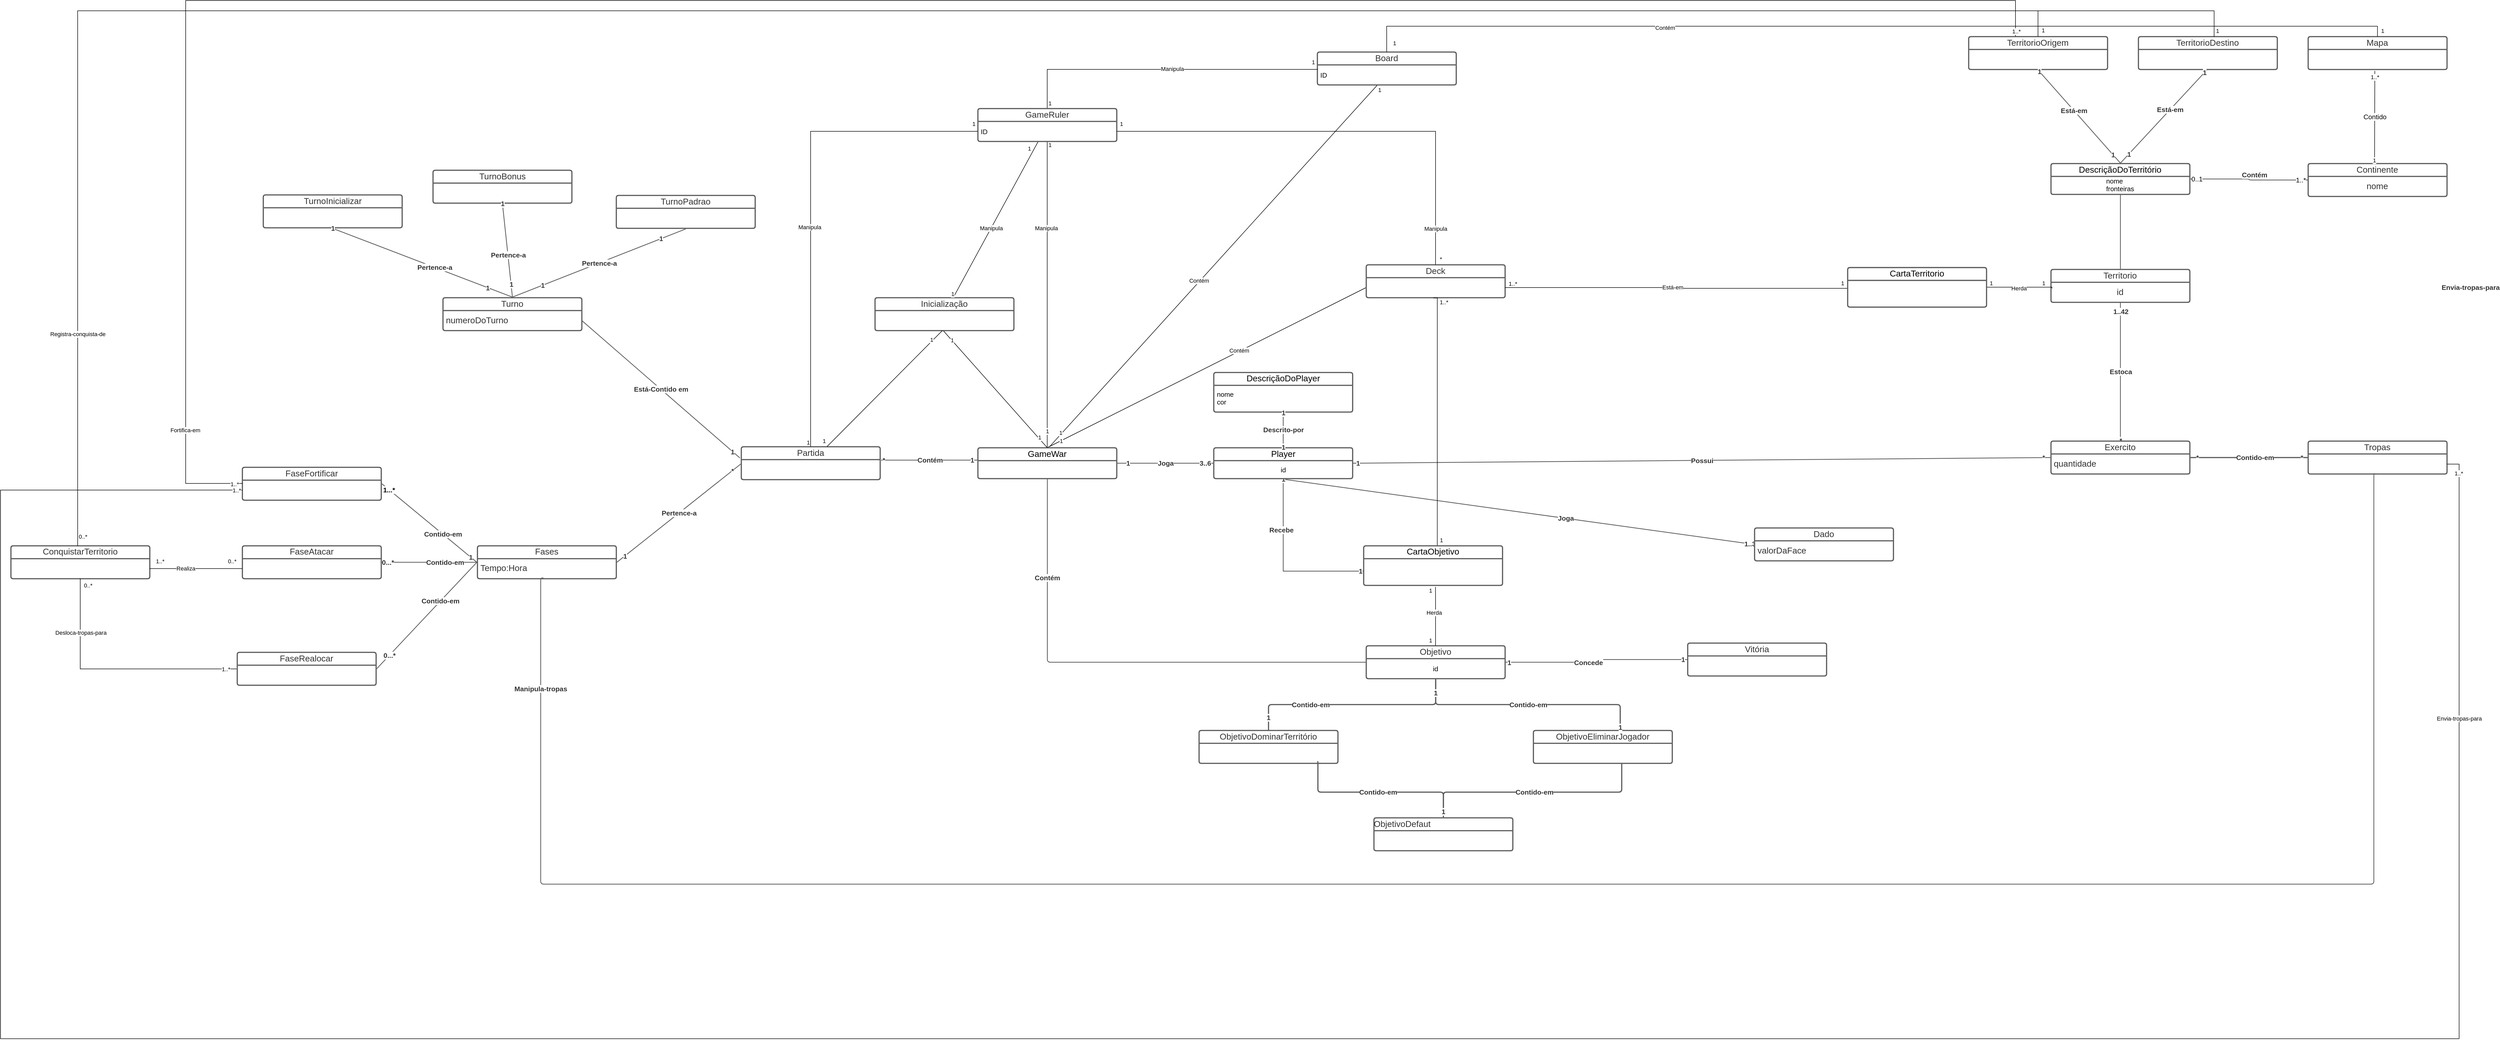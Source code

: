 <mxfile>
    <diagram id="eHPpjRtKUM5f1X6wVJR9" name="Page-1">
        <mxGraphModel dx="9570" dy="6780" grid="1" gridSize="10" guides="1" tooltips="1" connect="1" arrows="1" fold="1" page="1" pageScale="1" pageWidth="850" pageHeight="1100" math="0" shadow="0">
            <root>
                <mxCell id="0"/>
                <mxCell id="1" parent="0"/>
                <mxCell id="207" value="" style="html=1;jettySize=18;whiteSpace=wrap;fontSize=13;strokeColor=#5E5E5E;strokeWidth=1.5;rounded=0;startArrow=none;endArrow=none;exitX=0.5;exitY=1.019;exitPerimeter=0;entryX=0;entryY=0.5;lucidId=5HRyjfB9QeC6;align=center;edgeStyle=orthogonalEdgeStyle;entryDx=0;entryDy=0;" edge="1" parent="1" source="235" target="427">
                    <mxGeometry width="100" height="100" relative="1" as="geometry">
                        <Array as="points">
                            <mxPoint x="144" y="580"/>
                            <mxPoint x="300" y="580"/>
                        </Array>
                    </mxGeometry>
                </mxCell>
                <mxCell id="208" value="Recebe" style="text;html=1;resizable=0;labelBackgroundColor=default;align=center;verticalAlign=middle;fontStyle=1;fontColor=#333333;fontSize=13.3;" vertex="1" parent="207">
                    <mxGeometry x="0.35" relative="1" as="geometry">
                        <mxPoint x="-52" y="-80" as="offset"/>
                    </mxGeometry>
                </mxCell>
                <mxCell id="209" value="1" style="text;html=1;resizable=0;labelBackgroundColor=default;align=center;verticalAlign=middle;fontStyle=1;fontColor=#333333;fontSize=13.3;" vertex="1" parent="207">
                    <mxGeometry x="0.955" relative="1" as="geometry">
                        <mxPoint as="offset"/>
                    </mxGeometry>
                </mxCell>
                <mxCell id="210" style="edgeStyle=orthogonalEdgeStyle;rounded=0;orthogonalLoop=1;jettySize=auto;html=1;exitX=0;exitY=0;exitDx=0;exitDy=0;" edge="1" parent="207" source="208" target="208">
                    <mxGeometry relative="1" as="geometry"/>
                </mxCell>
                <mxCell id="211" value="" style="html=1;jettySize=18;whiteSpace=wrap;fontSize=13;strokeColor=#5E5E5E;strokeWidth=1.5;rounded=0;startArrow=none;endArrow=none;exitX=1.004;exitY=0.5;exitPerimeter=0;entryX=-0.004;entryY=0.5;entryPerimeter=0;lucidId=.JRyJ6i8JRJA;align=center;" edge="1" parent="1" source="235" target="243">
                    <mxGeometry width="100" height="100" relative="1" as="geometry">
                        <Array as="points"/>
                    </mxGeometry>
                </mxCell>
                <mxCell id="212" value="Possui" style="text;html=1;resizable=0;labelBackgroundColor=default;align=center;verticalAlign=middle;fontStyle=1;fontColor=#333333;fontSize=13.3;" vertex="1" parent="211">
                    <mxGeometry relative="1" as="geometry"/>
                </mxCell>
                <mxCell id="213" value="1" style="text;html=1;resizable=0;labelBackgroundColor=default;align=center;verticalAlign=middle;fontStyle=1;fontColor=#333333;fontSize=13.3;" vertex="1" parent="211">
                    <mxGeometry x="-0.986" relative="1" as="geometry">
                        <mxPoint as="offset"/>
                    </mxGeometry>
                </mxCell>
                <mxCell id="214" value="*" style="text;html=1;resizable=0;labelBackgroundColor=default;align=center;verticalAlign=middle;fontStyle=1;fontColor=#333333;fontSize=13.3;" vertex="1" parent="211">
                    <mxGeometry x="0.98" relative="1" as="geometry">
                        <mxPoint as="offset"/>
                    </mxGeometry>
                </mxCell>
                <mxCell id="215" value="" style="html=1;jettySize=18;whiteSpace=wrap;fontSize=13;strokeColor=#5E5E5E;strokeWidth=1.5;rounded=1;arcSize=12;edgeStyle=orthogonalEdgeStyle;startArrow=none;endArrow=none;exitX=0.5;exitY=-0.018;exitPerimeter=0;entryX=0.5;entryY=1.018;entryPerimeter=0;lucidId=OKRykUV2qCi_;align=center;" edge="1" parent="1" source="243" target="237">
                    <mxGeometry width="100" height="100" relative="1" as="geometry">
                        <Array as="points"/>
                    </mxGeometry>
                </mxCell>
                <mxCell id="216" value="Estoca" style="text;html=1;resizable=0;labelBackgroundColor=default;align=center;verticalAlign=middle;fontStyle=1;fontColor=#333333;fontSize=13.3;" vertex="1" parent="215">
                    <mxGeometry relative="1" as="geometry"/>
                </mxCell>
                <mxCell id="217" value="*" style="text;html=1;resizable=0;labelBackgroundColor=default;align=center;verticalAlign=middle;fontStyle=1;fontColor=#333333;fontSize=13.3;" vertex="1" parent="215">
                    <mxGeometry x="-1" relative="1" as="geometry">
                        <mxPoint as="offset"/>
                    </mxGeometry>
                </mxCell>
                <mxCell id="218" value="1..42" style="text;html=1;resizable=0;labelBackgroundColor=default;align=center;verticalAlign=middle;fontStyle=1;fontColor=#333333;fontSize=13.3;" vertex="1" parent="215">
                    <mxGeometry x="0.876" relative="1" as="geometry">
                        <mxPoint as="offset"/>
                    </mxGeometry>
                </mxCell>
                <mxCell id="219" value="" style="html=1;jettySize=18;whiteSpace=wrap;fontSize=13;strokeColor=#5E5E5E;strokeWidth=1.5;rounded=1;arcSize=12;startArrow=none;endArrow=none;exitX=0.5;exitY=1.019;exitPerimeter=0;entryX=-0.004;entryY=0.5;entryPerimeter=0;lucidId=pR6ygLj6Zj-I;align=center;" edge="1" parent="1" source="235" target="239">
                    <mxGeometry width="100" height="100" relative="1" as="geometry"/>
                </mxCell>
                <mxCell id="220" value="Joga" style="text;html=1;resizable=0;labelBackgroundColor=default;align=center;verticalAlign=middle;fontStyle=1;fontColor=#333333;fontSize=13.3;" vertex="1" parent="219">
                    <mxGeometry x="0.199" relative="1" as="geometry"/>
                </mxCell>
                <mxCell id="221" value="1" style="text;html=1;resizable=0;labelBackgroundColor=default;align=center;verticalAlign=middle;fontStyle=1;fontColor=#333333;fontSize=13.3;" vertex="1" parent="219">
                    <mxGeometry x="-1" relative="1" as="geometry">
                        <mxPoint as="offset"/>
                    </mxGeometry>
                </mxCell>
                <mxCell id="222" value="1..3" style="text;html=1;resizable=0;labelBackgroundColor=default;align=center;verticalAlign=middle;fontStyle=1;fontColor=#333333;fontSize=13.3;" vertex="1" parent="219">
                    <mxGeometry x="0.981" relative="1" as="geometry">
                        <mxPoint as="offset"/>
                    </mxGeometry>
                </mxCell>
                <mxCell id="223" value="" style="html=1;jettySize=18;whiteSpace=wrap;fontSize=13;strokeColor=#5E5E5E;strokeWidth=1.5;rounded=0;startArrow=none;endArrow=none;exitX=0.003;exitY=-0.029;exitPerimeter=0;entryX=1.007;entryY=0.026;lucidId=j16ye~xrxjlp;align=center;exitDx=0;exitDy=0;entryDx=0;entryDy=0;entryPerimeter=0;" edge="1" parent="1" source="335" target="234">
                    <mxGeometry width="100" height="100" relative="1" as="geometry">
                        <Array as="points"/>
                    </mxGeometry>
                </mxCell>
                <mxCell id="224" value="Contém" style="text;html=1;resizable=0;labelBackgroundColor=default;align=center;verticalAlign=middle;fontStyle=1;fontColor=#333333;fontSize=13.3;" vertex="1" parent="223">
                    <mxGeometry relative="1" as="geometry"/>
                </mxCell>
                <mxCell id="225" value="1" style="text;html=1;resizable=0;labelBackgroundColor=default;align=center;verticalAlign=middle;fontStyle=1;fontColor=#333333;fontSize=13.3;" vertex="1" parent="223">
                    <mxGeometry x="-0.874" relative="1" as="geometry">
                        <mxPoint as="offset"/>
                    </mxGeometry>
                </mxCell>
                <mxCell id="226" value="*" style="text;html=1;resizable=0;labelBackgroundColor=default;align=center;verticalAlign=middle;fontStyle=1;fontColor=#333333;fontSize=13.3;" vertex="1" parent="223">
                    <mxGeometry x="0.955" relative="1" as="geometry">
                        <mxPoint as="offset"/>
                    </mxGeometry>
                </mxCell>
                <mxCell id="227" value="Fases" style="html=1;overflow=block;blockSpacing=1;swimlane;childLayout=stackLayout;horizontal=1;horizontalStack=0;resizeParent=1;resizeParentMax=0;resizeLast=0;collapsible=0;fontStyle=0;marginBottom=0;swimlaneFillColor=#ffffff;startSize=25;whiteSpace=wrap;fontSize=16.7;fontColor=#333333;align=center;spacing=0;strokeColor=#5e5e5e;strokeOpacity=100;rounded=1;absoluteArcSize=1;arcSize=9;strokeWidth=2.3;" vertex="1" parent="1">
                    <mxGeometry x="-1423" y="530.75" width="270" height="64" as="geometry"/>
                </mxCell>
                <mxCell id="228" value="&lt;div align=&quot;left&quot;&gt;Tempo:Hora&lt;/div&gt;" style="part=1;html=1;resizeHeight=0;strokeColor=none;fillColor=none;align=left;verticalAlign=middle;spacingLeft=4;spacingRight=4;overflow=hidden;rotatable=0;points=[[0,0.5],[1,0.5]];portConstraint=eastwest;swimlaneFillColor=#ffffff;strokeOpacity=100;whiteSpace=wrap;fontSize=16.7;fontColor=#333333;" vertex="1" parent="227">
                    <mxGeometry y="25" width="270" height="39" as="geometry"/>
                </mxCell>
                <mxCell id="229" value="" style="html=1;jettySize=18;whiteSpace=wrap;fontSize=13;strokeColor=#5E5E5E;strokeWidth=1.5;rounded=1;arcSize=12;startArrow=none;endArrow=none;exitX=1.004;exitY=0.5;exitPerimeter=0;entryX=-0.004;entryY=0.524;entryPerimeter=0;lucidId=ic7ym-YOa~ux;align=center;" edge="1" parent="1" source="227" target="233">
                    <mxGeometry width="100" height="100" relative="1" as="geometry"/>
                </mxCell>
                <mxCell id="230" value="Pertence-a" style="text;html=1;resizable=0;labelBackgroundColor=default;align=center;verticalAlign=middle;fontStyle=1;fontColor=#333333;fontSize=13.3;" vertex="1" parent="229">
                    <mxGeometry relative="1" as="geometry"/>
                </mxCell>
                <mxCell id="231" value="1" style="text;html=1;resizable=0;labelBackgroundColor=default;align=center;verticalAlign=middle;fontStyle=1;fontColor=#333333;fontSize=13.3;" vertex="1" parent="229">
                    <mxGeometry x="-0.873" relative="1" as="geometry">
                        <mxPoint as="offset"/>
                    </mxGeometry>
                </mxCell>
                <mxCell id="232" value="*" style="text;html=1;resizable=0;labelBackgroundColor=default;align=center;verticalAlign=middle;fontStyle=1;fontColor=#333333;fontSize=13.3;" vertex="1" parent="229">
                    <mxGeometry x="0.865" relative="1" as="geometry">
                        <mxPoint as="offset"/>
                    </mxGeometry>
                </mxCell>
                <mxCell id="233" value="Partida" style="html=1;overflow=block;blockSpacing=1;swimlane;childLayout=stackLayout;horizontal=1;horizontalStack=0;resizeParent=1;resizeParentMax=0;resizeLast=0;collapsible=0;fontStyle=0;marginBottom=0;swimlaneFillColor=#ffffff;startSize=25;whiteSpace=wrap;fontSize=16.7;fontColor=#333333;align=center;spacing=0;strokeColor=#5e5e5e;strokeOpacity=100;rounded=1;absoluteArcSize=1;arcSize=9;strokeWidth=2.3;" vertex="1" parent="1">
                    <mxGeometry x="-910" y="338" width="270" height="64" as="geometry"/>
                </mxCell>
                <mxCell id="234" value="" style="part=1;html=1;resizeHeight=0;strokeColor=none;fillColor=none;align=center;verticalAlign=middle;spacingLeft=4;spacingRight=4;overflow=hidden;rotatable=0;points=[[0,0.5],[1,0.5]];portConstraint=eastwest;swimlaneFillColor=#ffffff;strokeOpacity=100;whiteSpace=wrap;fontSize=13;" vertex="1" parent="233">
                    <mxGeometry y="25" width="270" height="39" as="geometry"/>
                </mxCell>
                <mxCell id="235" value="Player" style="html=1;overflow=block;blockSpacing=1;swimlane;childLayout=stackLayout;horizontal=1;horizontalStack=0;resizeParent=1;resizeParentMax=0;resizeLast=0;collapsible=0;fontStyle=0;marginBottom=0;swimlaneFillColor=#ffffff;startSize=25;whiteSpace=wrap;fontSize=16.7;align=center;spacing=0;strokeColor=#5e5e5e;strokeOpacity=100;rounded=1;absoluteArcSize=1;arcSize=9;strokeWidth=2.3;" vertex="1" parent="1">
                    <mxGeometry x="8.58" y="340" width="270" height="60" as="geometry"/>
                </mxCell>
                <mxCell id="236" value="id" style="part=1;html=1;resizeHeight=0;strokeColor=none;fillColor=none;align=center;verticalAlign=middle;spacingLeft=4;spacingRight=4;overflow=hidden;rotatable=0;points=[[0,0.5],[1,0.5]];portConstraint=eastwest;swimlaneFillColor=#ffffff;strokeOpacity=100;whiteSpace=wrap;fontSize=13;" vertex="1" parent="235">
                    <mxGeometry y="25" width="270" height="35" as="geometry"/>
                </mxCell>
                <mxCell id="237" value="Territorio" style="html=1;overflow=block;blockSpacing=1;swimlane;childLayout=stackLayout;horizontal=1;horizontalStack=0;resizeParent=1;resizeParentMax=0;resizeLast=0;collapsible=0;fontStyle=0;marginBottom=0;swimlaneFillColor=#ffffff;startSize=25;whiteSpace=wrap;fontSize=16.7;fontColor=#333333;align=center;spacing=0;strokeColor=#5e5e5e;strokeOpacity=100;rounded=1;absoluteArcSize=1;arcSize=9;strokeWidth=2.3;" vertex="1" parent="1">
                    <mxGeometry x="1636.28" y="-7" width="270" height="64" as="geometry"/>
                </mxCell>
                <mxCell id="238" value="id" style="part=1;html=1;resizeHeight=0;strokeColor=none;fillColor=none;align=center;verticalAlign=middle;spacingLeft=4;spacingRight=4;overflow=hidden;rotatable=0;points=[[0,0.5],[1,0.5]];portConstraint=eastwest;swimlaneFillColor=#ffffff;strokeOpacity=100;whiteSpace=wrap;fontSize=16.7;fontColor=#333333;" vertex="1" parent="237">
                    <mxGeometry y="25" width="270" height="39" as="geometry"/>
                </mxCell>
                <mxCell id="239" value="Dado" style="html=1;overflow=block;blockSpacing=1;swimlane;childLayout=stackLayout;horizontal=1;horizontalStack=0;resizeParent=1;resizeParentMax=0;resizeLast=0;collapsible=0;fontStyle=0;marginBottom=0;swimlaneFillColor=#ffffff;startSize=25;whiteSpace=wrap;fontSize=16.7;fontColor=#333333;align=center;spacing=0;strokeColor=#5e5e5e;strokeOpacity=100;rounded=1;absoluteArcSize=1;arcSize=9;strokeWidth=2.3;" vertex="1" parent="1">
                    <mxGeometry x="1060" y="496" width="270" height="64" as="geometry"/>
                </mxCell>
                <mxCell id="240" value="&lt;div align=&quot;left&quot;&gt;valorDaFace&lt;/div&gt;" style="part=1;html=1;resizeHeight=0;strokeColor=none;fillColor=none;align=left;verticalAlign=middle;spacingLeft=4;spacingRight=4;overflow=hidden;rotatable=0;points=[[0,0.5],[1,0.5]];portConstraint=eastwest;swimlaneFillColor=#ffffff;strokeOpacity=100;whiteSpace=wrap;fontSize=16.7;fontColor=#333333;" vertex="1" parent="239">
                    <mxGeometry y="25" width="270" height="39" as="geometry"/>
                </mxCell>
                <mxCell id="241" value="Objetivo" style="html=1;overflow=block;blockSpacing=1;swimlane;childLayout=stackLayout;horizontal=1;horizontalStack=0;resizeParent=1;resizeParentMax=0;resizeLast=0;collapsible=0;fontStyle=0;marginBottom=0;swimlaneFillColor=#ffffff;startSize=25;whiteSpace=wrap;fontSize=16.7;fontColor=#333333;align=center;spacing=0;strokeColor=#5e5e5e;strokeOpacity=100;rounded=1;absoluteArcSize=1;arcSize=9;strokeWidth=2.3;" vertex="1" parent="1">
                    <mxGeometry x="305" y="725.27" width="270" height="64" as="geometry"/>
                </mxCell>
                <mxCell id="242" value="id" style="part=1;html=1;resizeHeight=0;strokeColor=none;fillColor=none;align=center;verticalAlign=middle;spacingLeft=4;spacingRight=4;overflow=hidden;rotatable=0;points=[[0,0.5],[1,0.5]];portConstraint=eastwest;swimlaneFillColor=#ffffff;strokeOpacity=100;whiteSpace=wrap;fontSize=13;" vertex="1" parent="241">
                    <mxGeometry y="25" width="270" height="39" as="geometry"/>
                </mxCell>
                <mxCell id="243" value="Exercito" style="html=1;overflow=block;blockSpacing=1;swimlane;childLayout=stackLayout;horizontal=1;horizontalStack=0;resizeParent=1;resizeParentMax=0;resizeLast=0;collapsible=0;fontStyle=0;marginBottom=0;swimlaneFillColor=#ffffff;startSize=25;whiteSpace=wrap;fontSize=16.7;fontColor=#333333;align=center;spacing=0;strokeColor=#5e5e5e;strokeOpacity=100;rounded=1;absoluteArcSize=1;arcSize=9;strokeWidth=2.3;" vertex="1" parent="1">
                    <mxGeometry x="1636.28" y="327" width="270" height="64" as="geometry"/>
                </mxCell>
                <mxCell id="244" value="&lt;div align=&quot;left&quot;&gt;quantidade&lt;/div&gt;" style="part=1;html=1;resizeHeight=0;strokeColor=none;fillColor=none;align=left;verticalAlign=middle;spacingLeft=4;spacingRight=4;overflow=hidden;rotatable=0;points=[[0,0.5],[1,0.5]];portConstraint=eastwest;swimlaneFillColor=#ffffff;strokeOpacity=100;whiteSpace=wrap;fontSize=16.7;fontColor=#333333;" vertex="1" parent="243">
                    <mxGeometry y="25" width="270" height="39" as="geometry"/>
                </mxCell>
                <mxCell id="245" value="FaseFortificar" style="html=1;overflow=block;blockSpacing=1;swimlane;childLayout=stackLayout;horizontal=1;horizontalStack=0;resizeParent=1;resizeParentMax=0;resizeLast=0;collapsible=0;fontStyle=0;marginBottom=0;swimlaneFillColor=#ffffff;startSize=25;whiteSpace=wrap;fontSize=16.7;fontColor=#333333;align=center;spacing=0;strokeColor=#5e5e5e;strokeOpacity=100;rounded=1;absoluteArcSize=1;arcSize=9;strokeWidth=2.3;" vertex="1" parent="1">
                    <mxGeometry x="-1880" y="378" width="270" height="64" as="geometry"/>
                </mxCell>
                <mxCell id="246" value="" style="part=1;html=1;resizeHeight=0;strokeColor=none;fillColor=none;align=center;verticalAlign=middle;spacingLeft=4;spacingRight=4;overflow=hidden;rotatable=0;points=[[0,0.5],[1,0.5]];portConstraint=eastwest;swimlaneFillColor=#ffffff;strokeOpacity=100;whiteSpace=wrap;fontSize=13;" vertex="1" parent="245">
                    <mxGeometry y="25" width="270" height="39" as="geometry"/>
                </mxCell>
                <mxCell id="247" value="FaseAtacar" style="html=1;overflow=block;blockSpacing=1;swimlane;childLayout=stackLayout;horizontal=1;horizontalStack=0;resizeParent=1;resizeParentMax=0;resizeLast=0;collapsible=0;fontStyle=0;marginBottom=0;swimlaneFillColor=#ffffff;startSize=25;whiteSpace=wrap;fontSize=16.7;fontColor=#333333;align=center;spacing=0;strokeColor=#5e5e5e;strokeOpacity=100;rounded=1;absoluteArcSize=1;arcSize=9;strokeWidth=2.3;" vertex="1" parent="1">
                    <mxGeometry x="-1880" y="530.75" width="270" height="64" as="geometry"/>
                </mxCell>
                <mxCell id="248" value="" style="part=1;html=1;resizeHeight=0;strokeColor=none;fillColor=none;align=center;verticalAlign=middle;spacingLeft=4;spacingRight=4;overflow=hidden;rotatable=0;points=[[0,0.5],[1,0.5]];portConstraint=eastwest;swimlaneFillColor=#ffffff;strokeOpacity=100;whiteSpace=wrap;fontSize=13;" vertex="1" parent="247">
                    <mxGeometry y="25" width="270" height="39" as="geometry"/>
                </mxCell>
                <mxCell id="249" value="FaseRealocar" style="html=1;overflow=block;blockSpacing=1;swimlane;childLayout=stackLayout;horizontal=1;horizontalStack=0;resizeParent=1;resizeParentMax=0;resizeLast=0;collapsible=0;fontStyle=0;marginBottom=0;swimlaneFillColor=#ffffff;startSize=25;whiteSpace=wrap;fontSize=16.7;fontColor=#333333;align=center;spacing=0;strokeColor=#5e5e5e;strokeOpacity=100;rounded=1;absoluteArcSize=1;arcSize=9;strokeWidth=2.3;" vertex="1" parent="1">
                    <mxGeometry x="-1890" y="738" width="270" height="64" as="geometry"/>
                </mxCell>
                <mxCell id="250" value="" style="part=1;html=1;resizeHeight=0;strokeColor=none;fillColor=none;align=center;verticalAlign=middle;spacingLeft=4;spacingRight=4;overflow=hidden;rotatable=0;points=[[0,0.5],[1,0.5]];portConstraint=eastwest;swimlaneFillColor=#ffffff;strokeOpacity=100;whiteSpace=wrap;fontSize=13;" vertex="1" parent="249">
                    <mxGeometry y="25" width="270" height="39" as="geometry"/>
                </mxCell>
                <mxCell id="251" value="" style="html=1;jettySize=18;whiteSpace=wrap;fontSize=13;strokeColor=#5E5E5E;strokeWidth=1.5;rounded=0;startArrow=none;endArrow=none;exitX=1.004;exitY=0.5;exitPerimeter=0;entryX=-0.004;entryY=0.5;entryPerimeter=0;lucidId=03fALjLhYcYY;align=center;" edge="1" parent="1" source="245" target="227">
                    <mxGeometry width="100" height="100" relative="1" as="geometry">
                        <Array as="points"/>
                    </mxGeometry>
                </mxCell>
                <mxCell id="252" value="Contido-em" style="text;html=1;resizable=0;labelBackgroundColor=default;align=center;verticalAlign=middle;fontStyle=1;fontColor=#333333;fontSize=13.3;" vertex="1" parent="251">
                    <mxGeometry x="0.281" relative="1" as="geometry"/>
                </mxCell>
                <mxCell id="253" value="1" style="text;html=1;resizable=0;labelBackgroundColor=default;align=center;verticalAlign=middle;fontStyle=1;fontColor=#333333;fontSize=13.3;" vertex="1" parent="251">
                    <mxGeometry x="0.869" relative="1" as="geometry">
                        <mxPoint as="offset"/>
                    </mxGeometry>
                </mxCell>
                <mxCell id="254" value="1...*" style="text;html=1;resizable=0;labelBackgroundColor=default;align=center;verticalAlign=middle;fontStyle=1;fontSize=13;" vertex="1" parent="251">
                    <mxGeometry x="-0.851" relative="1" as="geometry">
                        <mxPoint as="offset"/>
                    </mxGeometry>
                </mxCell>
                <mxCell id="255" value="" style="html=1;jettySize=18;whiteSpace=wrap;fontSize=13;strokeColor=#5E5E5E;strokeWidth=1.5;rounded=1;arcSize=12;edgeStyle=orthogonalEdgeStyle;startArrow=none;endArrow=none;exitX=1.004;exitY=0.5;exitPerimeter=0;entryX=-0.004;entryY=0.5;entryPerimeter=0;lucidId=f5fABDdCmkVi;align=center;" edge="1" parent="1" source="247" target="227">
                    <mxGeometry width="100" height="100" relative="1" as="geometry">
                        <Array as="points"/>
                    </mxGeometry>
                </mxCell>
                <mxCell id="256" value="0...*" style="text;html=1;resizable=0;labelBackgroundColor=default;align=center;verticalAlign=middle;fontStyle=1;fontColor=#333333;fontSize=13.3;" vertex="1" parent="255">
                    <mxGeometry x="-0.872" relative="1" as="geometry">
                        <mxPoint as="offset"/>
                    </mxGeometry>
                </mxCell>
                <mxCell id="257" value="Contido-em" style="text;html=1;resizable=0;labelBackgroundColor=default;align=center;verticalAlign=middle;fontStyle=1;fontColor=#333333;fontSize=13.3;" vertex="1" parent="255">
                    <mxGeometry x="0.328" relative="1" as="geometry"/>
                </mxCell>
                <mxCell id="258" value="" style="html=1;jettySize=18;whiteSpace=wrap;fontSize=13;strokeColor=#5E5E5E;strokeWidth=1.5;rounded=0;startArrow=none;endArrow=none;exitX=1.004;exitY=0.5;exitPerimeter=0;entryX=-0.004;entryY=0.5;entryPerimeter=0;lucidId=l5fAMesn.4vy;align=center;" edge="1" parent="1" source="249" target="227">
                    <mxGeometry width="100" height="100" relative="1" as="geometry">
                        <Array as="points"/>
                    </mxGeometry>
                </mxCell>
                <mxCell id="259" value="0...*" style="text;html=1;resizable=0;labelBackgroundColor=default;align=center;verticalAlign=middle;fontStyle=1;fontColor=#333333;fontSize=13.3;" vertex="1" parent="258">
                    <mxGeometry x="-0.752" relative="1" as="geometry">
                        <mxPoint as="offset"/>
                    </mxGeometry>
                </mxCell>
                <mxCell id="260" value="Contido-em" style="text;html=1;resizable=0;labelBackgroundColor=default;align=center;verticalAlign=middle;fontStyle=1;fontColor=#333333;fontSize=13.3;" vertex="1" parent="258">
                    <mxGeometry x="0.273" relative="1" as="geometry"/>
                </mxCell>
                <mxCell id="261" value="Continente" style="html=1;overflow=block;blockSpacing=1;swimlane;childLayout=stackLayout;horizontal=1;horizontalStack=0;resizeParent=1;resizeParentMax=0;resizeLast=0;collapsible=0;fontStyle=0;marginBottom=0;swimlaneFillColor=#ffffff;startSize=25;whiteSpace=wrap;fontSize=16.7;fontColor=#333333;align=center;spacing=0;strokeColor=#5e5e5e;strokeOpacity=100;rounded=1;absoluteArcSize=1;arcSize=9;strokeWidth=2.3;" vertex="1" parent="1">
                    <mxGeometry x="2136.28" y="-213" width="270" height="64" as="geometry"/>
                </mxCell>
                <mxCell id="262" value="nome" style="part=1;html=1;resizeHeight=0;strokeColor=none;fillColor=none;align=center;verticalAlign=middle;spacingLeft=4;spacingRight=4;overflow=hidden;rotatable=0;points=[[0,0.5],[1,0.5]];portConstraint=eastwest;swimlaneFillColor=#ffffff;strokeOpacity=100;whiteSpace=wrap;fontSize=16.7;fontColor=#333333;" vertex="1" parent="261">
                    <mxGeometry y="25" width="270" height="39" as="geometry"/>
                </mxCell>
                <mxCell id="263" value="" style="html=1;jettySize=18;whiteSpace=wrap;fontSize=13;strokeColor=#5E5E5E;strokeWidth=1.5;rounded=1;arcSize=12;edgeStyle=orthogonalEdgeStyle;startArrow=none;endArrow=none;exitX=-0.004;exitY=0.5;exitPerimeter=0;entryX=1.004;entryY=0.5;entryPerimeter=0;lucidId=ZggAJ.CfdNf1;align=center;" edge="1" parent="1" source="261" target="354">
                    <mxGeometry width="100" height="100" relative="1" as="geometry">
                        <Array as="points"/>
                    </mxGeometry>
                </mxCell>
                <mxCell id="264" value="Contém" style="text;html=1;resizable=0;labelBackgroundColor=default;align=center;verticalAlign=middle;fontStyle=1;fontColor=#333333;fontSize=13.3;" vertex="1" parent="263">
                    <mxGeometry x="-0.104" relative="1" as="geometry">
                        <mxPoint y="-10" as="offset"/>
                    </mxGeometry>
                </mxCell>
                <mxCell id="265" value="1..*" style="text;html=1;resizable=0;labelBackgroundColor=default;align=center;verticalAlign=middle;fontSize=13;" vertex="1" parent="263">
                    <mxGeometry x="-0.885" relative="1" as="geometry">
                        <mxPoint as="offset"/>
                    </mxGeometry>
                </mxCell>
                <mxCell id="266" value="0..1" style="text;html=1;resizable=0;labelBackgroundColor=default;align=center;verticalAlign=middle;fontSize=13;" vertex="1" parent="263">
                    <mxGeometry x="0.888" relative="1" as="geometry">
                        <mxPoint as="offset"/>
                    </mxGeometry>
                </mxCell>
                <mxCell id="267" value="ObjetivoDefaut" style="html=1;overflow=block;blockSpacing=1;swimlane;childLayout=stackLayout;horizontal=1;horizontalStack=0;resizeParent=1;resizeParentMax=0;resizeLast=0;collapsible=0;fontStyle=0;marginBottom=0;swimlaneFillColor=#ffffff;startSize=25;whiteSpace=wrap;fontSize=16.7;fontColor=#333333;align=left;spacing=0;strokeColor=#5e5e5e;strokeOpacity=100;rounded=1;absoluteArcSize=1;arcSize=9;strokeWidth=2.3;" vertex="1" parent="1">
                    <mxGeometry x="320" y="1060" width="270" height="64" as="geometry"/>
                </mxCell>
                <mxCell id="268" value="" style="part=1;html=1;resizeHeight=0;strokeColor=none;fillColor=none;align=left;verticalAlign=middle;spacingLeft=4;spacingRight=4;overflow=hidden;rotatable=0;points=[[0,0.5],[1,0.5]];portConstraint=eastwest;swimlaneFillColor=#ffffff;strokeOpacity=100;whiteSpace=wrap;fontSize=13;" vertex="1" parent="267">
                    <mxGeometry y="25" width="270" height="39" as="geometry"/>
                </mxCell>
                <mxCell id="269" value="ObjetivoDominarTerritório" style="html=1;overflow=block;blockSpacing=1;swimlane;childLayout=stackLayout;horizontal=1;horizontalStack=0;resizeParent=1;resizeParentMax=0;resizeLast=0;collapsible=0;fontStyle=0;marginBottom=0;swimlaneFillColor=#ffffff;startSize=25;whiteSpace=wrap;fontSize=16.7;fontColor=#333333;align=center;spacing=0;strokeColor=#5e5e5e;strokeOpacity=100;rounded=1;absoluteArcSize=1;arcSize=9;strokeWidth=2.3;" vertex="1" parent="1">
                    <mxGeometry x="-20" y="890" width="270" height="64" as="geometry"/>
                </mxCell>
                <mxCell id="270" value="" style="part=1;html=1;resizeHeight=0;strokeColor=none;fillColor=none;align=center;verticalAlign=middle;spacingLeft=4;spacingRight=4;overflow=hidden;rotatable=0;points=[[0,0.5],[1,0.5]];portConstraint=eastwest;swimlaneFillColor=#ffffff;strokeOpacity=100;whiteSpace=wrap;fontSize=13;" vertex="1" parent="269">
                    <mxGeometry y="25" width="270" height="39" as="geometry"/>
                </mxCell>
                <mxCell id="271" value="ObjetivoEliminarJogador" style="html=1;overflow=block;blockSpacing=1;swimlane;childLayout=stackLayout;horizontal=1;horizontalStack=0;resizeParent=1;resizeParentMax=0;resizeLast=0;collapsible=0;fontStyle=0;marginBottom=0;swimlaneFillColor=#ffffff;startSize=25;whiteSpace=wrap;fontSize=16.7;fontColor=#333333;align=center;spacing=0;strokeColor=#5e5e5e;strokeOpacity=100;rounded=1;absoluteArcSize=1;arcSize=9;strokeWidth=2.3;" vertex="1" parent="1">
                    <mxGeometry x="630" y="890" width="270" height="64" as="geometry"/>
                </mxCell>
                <mxCell id="272" value="" style="part=1;html=1;resizeHeight=0;strokeColor=none;fillColor=none;align=center;verticalAlign=middle;spacingLeft=4;spacingRight=4;overflow=hidden;rotatable=0;points=[[0,0.5],[1,0.5]];portConstraint=eastwest;swimlaneFillColor=#ffffff;strokeOpacity=100;whiteSpace=wrap;fontSize=13;" vertex="1" parent="271">
                    <mxGeometry y="25" width="270" height="39" as="geometry"/>
                </mxCell>
                <mxCell id="273" value="" style="html=1;jettySize=18;whiteSpace=wrap;fontSize=13;strokeColor=#5E5E5E;strokeWidth=2.3;rounded=1;arcSize=12;edgeStyle=orthogonalEdgeStyle;startArrow=none;endArrow=none;exitX=0.5;exitY=-0.018;exitPerimeter=0;entryX=0.5;entryY=1.018;entryPerimeter=0;lucidId=rJgAQ0wlxhJF;align=center;" edge="1" parent="1" source="267">
                    <mxGeometry width="100" height="100" relative="1" as="geometry">
                        <Array as="points">
                            <mxPoint x="455" y="1010"/>
                            <mxPoint x="211" y="1010"/>
                            <mxPoint x="211" y="950"/>
                        </Array>
                        <mxPoint x="210" y="950.422" as="targetPoint"/>
                    </mxGeometry>
                </mxCell>
                <mxCell id="274" value="Contido-em" style="text;html=1;resizable=0;labelBackgroundColor=default;align=center;verticalAlign=middle;fontStyle=1;fontColor=#333333;fontSize=13.3;" vertex="1" parent="273">
                    <mxGeometry relative="1" as="geometry"/>
                </mxCell>
                <mxCell id="275" value="1" style="text;html=1;resizable=0;labelBackgroundColor=default;align=center;verticalAlign=middle;fontStyle=1;fontColor=#333333;fontSize=13.3;" vertex="1" parent="273">
                    <mxGeometry x="-0.95" relative="1" as="geometry">
                        <mxPoint as="offset"/>
                    </mxGeometry>
                </mxCell>
                <mxCell id="276" value="" style="html=1;jettySize=18;whiteSpace=wrap;fontSize=13;strokeColor=#5E5E5E;strokeWidth=2.3;rounded=1;arcSize=12;edgeStyle=orthogonalEdgeStyle;startArrow=none;endArrow=none;exitX=0.625;exitY=-0.007;exitPerimeter=0;entryX=0.5;entryY=1.018;entryPerimeter=0;lucidId=DJgAo~n638NL;align=center;exitDx=0;exitDy=0;" edge="1" parent="1" source="271" target="241">
                    <mxGeometry width="100" height="100" relative="1" as="geometry">
                        <Array as="points"/>
                        <mxPoint x="810" y="1054.118" as="sourcePoint"/>
                    </mxGeometry>
                </mxCell>
                <mxCell id="277" value="Contido-em" style="text;html=1;resizable=0;labelBackgroundColor=default;align=center;verticalAlign=middle;fontStyle=1;fontColor=#333333;fontSize=13.3;" vertex="1" parent="276">
                    <mxGeometry relative="1" as="geometry"/>
                </mxCell>
                <mxCell id="278" value="1" style="text;html=1;resizable=0;labelBackgroundColor=default;align=center;verticalAlign=middle;fontStyle=1;fontColor=#333333;fontSize=13.3;" vertex="1" parent="276">
                    <mxGeometry x="-0.973" relative="1" as="geometry">
                        <mxPoint as="offset"/>
                    </mxGeometry>
                </mxCell>
                <mxCell id="279" value="" style="html=1;jettySize=18;whiteSpace=wrap;fontSize=13;strokeColor=#5E5E5E;strokeWidth=2.3;rounded=1;arcSize=12;edgeStyle=orthogonalEdgeStyle;startArrow=none;endArrow=none;exitX=0.5;exitY=0;entryX=0.5;entryY=1.018;entryPerimeter=0;lucidId=VJgAjEvVEZnG;align=center;exitDx=0;exitDy=0;" edge="1" parent="1" source="269" target="241">
                    <mxGeometry width="100" height="100" relative="1" as="geometry">
                        <Array as="points"/>
                        <mxPoint x="210" y="884.118" as="sourcePoint"/>
                    </mxGeometry>
                </mxCell>
                <mxCell id="280" value="Contido-em" style="text;html=1;resizable=0;labelBackgroundColor=default;align=center;verticalAlign=middle;fontStyle=1;fontColor=#333333;fontSize=13.3;" vertex="1" parent="279">
                    <mxGeometry x="-0.379" relative="1" as="geometry"/>
                </mxCell>
                <mxCell id="281" value="1" style="text;html=1;resizable=0;labelBackgroundColor=default;align=center;verticalAlign=middle;fontStyle=1;fontColor=#333333;fontSize=13.3;" vertex="1" parent="279">
                    <mxGeometry x="0.875" relative="1" as="geometry">
                        <mxPoint as="offset"/>
                    </mxGeometry>
                </mxCell>
                <mxCell id="282" value="1" style="text;html=1;resizable=0;labelBackgroundColor=default;align=center;verticalAlign=middle;fontStyle=1;fontColor=#333333;fontSize=13.3;" vertex="1" parent="279">
                    <mxGeometry x="-0.882" relative="1" as="geometry">
                        <mxPoint as="offset"/>
                    </mxGeometry>
                </mxCell>
                <mxCell id="283" value="Tropas" style="html=1;overflow=block;blockSpacing=1;swimlane;childLayout=stackLayout;horizontal=1;horizontalStack=0;resizeParent=1;resizeParentMax=0;resizeLast=0;collapsible=0;fontStyle=0;marginBottom=0;swimlaneFillColor=#ffffff;startSize=25;whiteSpace=wrap;fontSize=16.7;fontColor=#333333;align=center;spacing=0;strokeColor=#5e5e5e;strokeOpacity=100;rounded=1;absoluteArcSize=1;arcSize=9;strokeWidth=2.3;" vertex="1" parent="1">
                    <mxGeometry x="2136.28" y="327" width="270" height="64" as="geometry"/>
                </mxCell>
                <mxCell id="284" value="" style="part=1;html=1;resizeHeight=0;strokeColor=none;fillColor=none;align=center;verticalAlign=middle;spacingLeft=4;spacingRight=4;overflow=hidden;rotatable=0;points=[[0,0.5],[1,0.5]];portConstraint=eastwest;swimlaneFillColor=#ffffff;strokeOpacity=100;whiteSpace=wrap;fontSize=13;" vertex="1" parent="283">
                    <mxGeometry y="25" width="270" height="39" as="geometry"/>
                </mxCell>
                <mxCell id="285" value="" style="html=1;jettySize=18;whiteSpace=wrap;fontSize=13;strokeColor=#5E5E5E;strokeWidth=2.3;rounded=1;arcSize=12;edgeStyle=orthogonalEdgeStyle;startArrow=none;endArrow=none;exitX=-0.004;exitY=0.5;exitPerimeter=0;entryX=1.004;entryY=0.5;entryPerimeter=0;lucidId=XKgAQjtWgNsJ;align=center;" edge="1" parent="1" source="283" target="243">
                    <mxGeometry width="100" height="100" relative="1" as="geometry">
                        <Array as="points"/>
                    </mxGeometry>
                </mxCell>
                <mxCell id="286" value="*" style="text;html=1;resizable=0;labelBackgroundColor=default;align=center;verticalAlign=middle;fontStyle=1;fontColor=#333333;fontSize=13.3;" vertex="1" parent="285">
                    <mxGeometry x="-0.9" relative="1" as="geometry">
                        <mxPoint as="offset"/>
                    </mxGeometry>
                </mxCell>
                <mxCell id="287" value="*" style="text;html=1;resizable=0;labelBackgroundColor=default;align=center;verticalAlign=middle;fontStyle=1;fontColor=#333333;fontSize=13.3;" vertex="1" parent="285">
                    <mxGeometry x="0.877" relative="1" as="geometry">
                        <mxPoint as="offset"/>
                    </mxGeometry>
                </mxCell>
                <mxCell id="288" value="Contido-em" style="text;html=1;resizable=0;labelBackgroundColor=default;align=center;verticalAlign=middle;fontStyle=1;fontColor=#333333;fontSize=13.3;" vertex="1" parent="285">
                    <mxGeometry x="-0.103" relative="1" as="geometry"/>
                </mxCell>
                <mxCell id="289" value="TerritorioOrigem" style="html=1;overflow=block;blockSpacing=1;swimlane;childLayout=stackLayout;horizontal=1;horizontalStack=0;resizeParent=1;resizeParentMax=0;resizeLast=0;collapsible=0;fontStyle=0;marginBottom=0;swimlaneFillColor=#ffffff;startSize=25;whiteSpace=wrap;fontSize=16.7;fontColor=#333333;align=center;spacing=0;strokeColor=#5e5e5e;strokeOpacity=100;rounded=1;absoluteArcSize=1;arcSize=9;strokeWidth=2.3;" vertex="1" parent="1">
                    <mxGeometry x="1476.28" y="-460" width="270" height="64" as="geometry"/>
                </mxCell>
                <mxCell id="290" value="" style="part=1;html=1;resizeHeight=0;strokeColor=none;fillColor=none;align=center;verticalAlign=middle;spacingLeft=4;spacingRight=4;overflow=hidden;rotatable=0;points=[[0,0.5],[1,0.5]];portConstraint=eastwest;swimlaneFillColor=#ffffff;strokeOpacity=100;whiteSpace=wrap;fontSize=13;" vertex="1" parent="289">
                    <mxGeometry y="25" width="270" height="39" as="geometry"/>
                </mxCell>
                <mxCell id="291" value="TerritorioDestino" style="html=1;overflow=block;blockSpacing=1;swimlane;childLayout=stackLayout;horizontal=1;horizontalStack=0;resizeParent=1;resizeParentMax=0;resizeLast=0;collapsible=0;fontStyle=0;marginBottom=0;swimlaneFillColor=#ffffff;startSize=25;whiteSpace=wrap;fontSize=16.7;fontColor=#333333;align=center;spacing=0;strokeColor=#5e5e5e;strokeOpacity=100;rounded=1;absoluteArcSize=1;arcSize=9;strokeWidth=2.3;" vertex="1" parent="1">
                    <mxGeometry x="1806.28" y="-460" width="270" height="64" as="geometry"/>
                </mxCell>
                <mxCell id="292" value="" style="part=1;html=1;resizeHeight=0;strokeColor=none;fillColor=none;align=center;verticalAlign=middle;spacingLeft=4;spacingRight=4;overflow=hidden;rotatable=0;points=[[0,0.5],[1,0.5]];portConstraint=eastwest;swimlaneFillColor=#ffffff;strokeOpacity=100;whiteSpace=wrap;fontSize=13;" vertex="1" parent="291">
                    <mxGeometry y="25" width="270" height="39" as="geometry"/>
                </mxCell>
                <mxCell id="293" value="" style="html=1;jettySize=18;whiteSpace=wrap;fontSize=13;strokeColor=#5E5E5E;strokeWidth=1.5;rounded=0;startArrow=none;endArrow=none;exitX=0.5;exitY=-0.015;exitPerimeter=0;entryX=0.5;entryY=1.018;entryPerimeter=0;lucidId=_KoA1FjeEuoL;align=center;" edge="1" parent="1" source="354" target="289">
                    <mxGeometry width="100" height="100" relative="1" as="geometry">
                        <Array as="points"/>
                    </mxGeometry>
                </mxCell>
                <mxCell id="294" value="1" style="text;html=1;resizable=0;labelBackgroundColor=default;align=center;verticalAlign=middle;fontStyle=1;fontColor=#333333;fontSize=13.3;" vertex="1" parent="293">
                    <mxGeometry x="-0.823" relative="1" as="geometry">
                        <mxPoint as="offset"/>
                    </mxGeometry>
                </mxCell>
                <mxCell id="295" value="1" style="text;html=1;resizable=0;labelBackgroundColor=default;align=center;verticalAlign=middle;fontStyle=1;fontColor=#333333;fontSize=13.3;" vertex="1" parent="293">
                    <mxGeometry x="0.971" relative="1" as="geometry">
                        <mxPoint as="offset"/>
                    </mxGeometry>
                </mxCell>
                <mxCell id="296" value="Está-em" style="text;html=1;resizable=0;labelBackgroundColor=default;align=center;verticalAlign=middle;fontStyle=1;fontColor=#333333;fontSize=13.3;" vertex="1" parent="293">
                    <mxGeometry x="0.126" relative="1" as="geometry"/>
                </mxCell>
                <mxCell id="297" value="" style="html=1;jettySize=18;whiteSpace=wrap;fontSize=13;strokeColor=#5E5E5E;strokeWidth=1.5;rounded=0;startArrow=none;endArrow=none;exitX=0.5;exitY=-0.015;exitPerimeter=0;entryX=0.492;entryY=1.018;entryPerimeter=0;lucidId=aLoAtnJwVyGv;align=center;" edge="1" parent="1" source="354" target="291">
                    <mxGeometry width="100" height="100" relative="1" as="geometry">
                        <Array as="points"/>
                    </mxGeometry>
                </mxCell>
                <mxCell id="298" value="1" style="text;html=1;resizable=0;labelBackgroundColor=default;align=center;verticalAlign=middle;fontStyle=1;fontColor=#333333;fontSize=13.3;" vertex="1" parent="297">
                    <mxGeometry x="-0.81" relative="1" as="geometry">
                        <mxPoint as="offset"/>
                    </mxGeometry>
                </mxCell>
                <mxCell id="299" value="1" style="text;html=1;resizable=0;labelBackgroundColor=default;align=center;verticalAlign=middle;fontStyle=1;fontColor=#333333;fontSize=13.3;" vertex="1" parent="297">
                    <mxGeometry x="0.945" relative="1" as="geometry">
                        <mxPoint as="offset"/>
                    </mxGeometry>
                </mxCell>
                <mxCell id="300" value="Está-em" style="text;html=1;resizable=0;labelBackgroundColor=default;align=center;verticalAlign=middle;fontStyle=1;fontColor=#333333;fontSize=13.3;" vertex="1" parent="297">
                    <mxGeometry x="0.156" relative="1" as="geometry"/>
                </mxCell>
                <mxCell id="301" value="Vitória" style="html=1;overflow=block;blockSpacing=1;swimlane;childLayout=stackLayout;horizontal=1;horizontalStack=0;resizeParent=1;resizeParentMax=0;resizeLast=0;collapsible=0;fontStyle=0;marginBottom=0;swimlaneFillColor=#ffffff;startSize=25;whiteSpace=wrap;fontSize=16.7;fontColor=#333333;align=center;spacing=0;strokeColor=#5e5e5e;strokeOpacity=100;rounded=1;absoluteArcSize=1;arcSize=9;strokeWidth=2.3;" vertex="1" parent="1">
                    <mxGeometry x="930" y="720" width="270" height="64" as="geometry"/>
                </mxCell>
                <mxCell id="302" value="" style="part=1;html=1;resizeHeight=0;strokeColor=none;fillColor=none;align=center;verticalAlign=middle;spacingLeft=4;spacingRight=4;overflow=hidden;rotatable=0;points=[[0,0.5],[1,0.5]];portConstraint=eastwest;swimlaneFillColor=#ffffff;strokeOpacity=100;whiteSpace=wrap;fontSize=13;" vertex="1" parent="301">
                    <mxGeometry y="25" width="270" height="39" as="geometry"/>
                </mxCell>
                <mxCell id="303" value="" style="html=1;jettySize=18;whiteSpace=wrap;fontSize=13;strokeColor=#5E5E5E;strokeWidth=1.5;rounded=1;arcSize=12;edgeStyle=orthogonalEdgeStyle;startArrow=none;endArrow=none;exitX=1.004;exitY=0.5;exitPerimeter=0;entryX=-0.004;entryY=0.5;entryPerimeter=0;lucidId=2.oAl.fwIFDd;align=center;" edge="1" parent="1" source="241" target="301">
                    <mxGeometry width="100" height="100" relative="1" as="geometry">
                        <Array as="points"/>
                    </mxGeometry>
                </mxCell>
                <mxCell id="304" value="1" style="text;html=1;resizable=0;labelBackgroundColor=default;align=center;verticalAlign=middle;fontStyle=1;fontColor=#333333;fontSize=13.3;" vertex="1" parent="303">
                    <mxGeometry x="0.955" relative="1" as="geometry">
                        <mxPoint as="offset"/>
                    </mxGeometry>
                </mxCell>
                <mxCell id="305" value="1" style="text;html=1;resizable=0;labelBackgroundColor=default;align=center;verticalAlign=middle;fontStyle=1;fontColor=#333333;fontSize=13.3;" vertex="1" parent="303">
                    <mxGeometry x="-0.965" relative="1" as="geometry">
                        <mxPoint as="offset"/>
                    </mxGeometry>
                </mxCell>
                <mxCell id="306" value="Concede" style="text;html=1;resizable=0;labelBackgroundColor=default;align=center;verticalAlign=middle;fontStyle=1;fontColor=#333333;fontSize=13.3;" vertex="1" parent="303">
                    <mxGeometry x="-0.103" relative="1" as="geometry"/>
                </mxCell>
                <mxCell id="307" value="" style="html=1;jettySize=18;whiteSpace=wrap;fontSize=13;strokeColor=#5E5E5E;strokeWidth=1.5;rounded=1;arcSize=12;edgeStyle=orthogonalEdgeStyle;startArrow=none;endArrow=none;exitX=0.48;exitY=0.979;exitPerimeter=0;lucidId=cMpABxYLxCyw;entryX=0.475;entryY=0.96;entryDx=0;entryDy=0;entryPerimeter=0;exitDx=0;exitDy=0;" edge="1" parent="1" source="284" target="228">
                    <mxGeometry width="100" height="100" relative="1" as="geometry">
                        <Array as="points">
                            <mxPoint x="2264" y="390"/>
                            <mxPoint x="2264" y="1189"/>
                            <mxPoint x="-1300" y="1189"/>
                            <mxPoint x="-1300" y="593"/>
                        </Array>
                        <mxPoint x="2263.84" y="419.998" as="sourcePoint"/>
                        <mxPoint x="-1310.0" y="628.779" as="targetPoint"/>
                    </mxGeometry>
                </mxCell>
                <mxCell id="308" value="Manipula-tropas" style="text;html=1;resizable=0;labelBackgroundColor=default;align=center;verticalAlign=middle;fontStyle=1;fontColor=#333333;fontSize=13.3;" vertex="1" parent="307">
                    <mxGeometry x="0.911" relative="1" as="geometry"/>
                </mxCell>
                <mxCell id="309" value="Envia-tropas-para" style="text;html=1;resizable=0;labelBackgroundColor=default;align=center;verticalAlign=middle;fontStyle=1;fontColor=#333333;fontSize=13.3;" vertex="1" parent="1">
                    <mxGeometry x="2451.28" y="27.814" as="geometry"/>
                </mxCell>
                <mxCell id="310" value="DescriçãoDoPlayer" style="html=1;overflow=block;blockSpacing=1;swimlane;childLayout=stackLayout;horizontal=1;horizontalStack=0;resizeParent=1;resizeParentMax=0;resizeLast=0;collapsible=0;fontStyle=0;marginBottom=0;swimlaneFillColor=#ffffff;startSize=25;whiteSpace=wrap;fontSize=16.7;align=center;spacing=0;strokeColor=#5e5e5e;strokeOpacity=100;rounded=1;absoluteArcSize=1;arcSize=9;strokeWidth=2.3;" vertex="1" parent="1">
                    <mxGeometry x="8.58" y="193.5" width="270" height="77" as="geometry"/>
                </mxCell>
                <mxCell id="311" value="&lt;div align=&quot;left&quot; style=&quot;display: flex; justify-content: null; text-align: null; align-items: baseline; font-size: 0; line-height: 1.25;margin-top: -2px;&quot;&gt;&lt;span&gt;&lt;span style=&quot;font-size:13px;&quot;&gt;nome &lt;br&gt;&lt;/span&gt;&lt;/span&gt;&lt;/div&gt;&lt;div align=&quot;left&quot; style=&quot;display: flex; justify-content: null; text-align: null; align-items: baseline; font-size: 0; line-height: 1.25;margin-top: -2px;&quot;&gt;&lt;span&gt;&lt;span style=&quot;font-size:13px;&quot;&gt;cor&lt;/span&gt;&lt;/span&gt;&lt;/div&gt;" style="part=1;html=1;resizeHeight=0;strokeColor=none;fillColor=none;align=left;verticalAlign=middle;spacingLeft=4;spacingRight=4;overflow=hidden;rotatable=0;points=[[0,0.5],[1,0.5]];portConstraint=eastwest;swimlaneFillColor=#ffffff;strokeOpacity=100;whiteSpace=wrap;fontSize=13;" vertex="1" parent="310">
                    <mxGeometry y="25" width="270" height="52" as="geometry"/>
                </mxCell>
                <mxCell id="312" value="" style="html=1;jettySize=18;whiteSpace=wrap;fontSize=13;strokeColor=#5E5E5E;strokeWidth=1.5;rounded=0;startArrow=none;endArrow=none;exitX=0.5;exitY=1.015;exitPerimeter=0;entryX=0.5;entryY=-0.019;entryPerimeter=0;lucidId=ucGAamA.Hruo;align=center;" edge="1" parent="1" source="310" target="235">
                    <mxGeometry width="100" height="100" relative="1" as="geometry">
                        <Array as="points"/>
                    </mxGeometry>
                </mxCell>
                <mxCell id="313" value="1" style="text;html=1;resizable=0;labelBackgroundColor=default;align=center;verticalAlign=middle;fontStyle=1;fontColor=#333333;fontSize=13.3;" vertex="1" parent="312">
                    <mxGeometry x="-1" relative="1" as="geometry">
                        <mxPoint as="offset"/>
                    </mxGeometry>
                </mxCell>
                <mxCell id="314" value="1" style="text;html=1;resizable=0;labelBackgroundColor=default;align=center;verticalAlign=middle;fontStyle=1;fontColor=#333333;fontSize=13.3;" vertex="1" parent="312">
                    <mxGeometry x="0.988" relative="1" as="geometry">
                        <mxPoint as="offset"/>
                    </mxGeometry>
                </mxCell>
                <mxCell id="315" value="Descrito-por" style="text;html=1;resizable=0;labelBackgroundColor=default;align=center;verticalAlign=middle;fontStyle=1;fontColor=#333333;fontSize=13.3;" vertex="1" parent="312">
                    <mxGeometry relative="1" as="geometry"/>
                </mxCell>
                <mxCell id="316" value="Turno" style="html=1;overflow=block;blockSpacing=1;swimlane;childLayout=stackLayout;horizontal=1;horizontalStack=0;resizeParent=1;resizeParentMax=0;resizeLast=0;collapsible=0;fontStyle=0;marginBottom=0;swimlaneFillColor=#ffffff;startSize=25;whiteSpace=wrap;fontSize=16.7;fontColor=#333333;align=center;spacing=0;strokeColor=#5e5e5e;strokeOpacity=100;rounded=1;absoluteArcSize=1;arcSize=9;strokeWidth=2.3;" vertex="1" parent="1">
                    <mxGeometry x="-1490" y="48" width="270" height="64" as="geometry"/>
                </mxCell>
                <mxCell id="317" value="&lt;div align=&quot;left&quot;&gt;numeroDoTurno&lt;/div&gt;" style="part=1;html=1;resizeHeight=0;strokeColor=none;fillColor=none;align=left;verticalAlign=middle;spacingLeft=4;spacingRight=4;overflow=hidden;rotatable=0;points=[[0,0.5],[1,0.5]];portConstraint=eastwest;swimlaneFillColor=#ffffff;strokeOpacity=100;whiteSpace=wrap;fontSize=16.7;fontColor=#333333;" vertex="1" parent="316">
                    <mxGeometry y="25" width="270" height="39" as="geometry"/>
                </mxCell>
                <mxCell id="318" value="" style="html=1;jettySize=18;whiteSpace=wrap;fontSize=13;strokeColor=#5E5E5E;strokeWidth=1.5;rounded=1;arcSize=12;startArrow=none;endArrow=none;entryX=1;entryY=0.5;lucidId=-mKAu3pHkbzo;align=center;exitX=-0.01;exitY=-0.082;exitDx=0;exitDy=0;exitPerimeter=0;entryDx=0;entryDy=0;" edge="1" parent="1" source="234" target="317">
                    <mxGeometry width="100" height="100" relative="1" as="geometry">
                        <mxPoint x="-660" y="508" as="sourcePoint"/>
                    </mxGeometry>
                </mxCell>
                <mxCell id="319" value="Está-Contido em" style="text;html=1;resizable=0;labelBackgroundColor=default;align=center;verticalAlign=middle;fontStyle=1;fontColor=#333333;fontSize=13.3;" vertex="1" parent="318">
                    <mxGeometry relative="1" as="geometry"/>
                </mxCell>
                <mxCell id="320" value="1" style="text;html=1;resizable=0;labelBackgroundColor=default;align=center;verticalAlign=middle;fontStyle=1;fontColor=#333333;fontSize=13.3;" vertex="1" parent="318">
                    <mxGeometry x="-0.907" relative="1" as="geometry">
                        <mxPoint as="offset"/>
                    </mxGeometry>
                </mxCell>
                <mxCell id="321" value="TurnoInicializar" style="html=1;overflow=block;blockSpacing=1;swimlane;childLayout=stackLayout;horizontal=1;horizontalStack=0;resizeParent=1;resizeParentMax=0;resizeLast=0;collapsible=0;fontStyle=0;marginBottom=0;swimlaneFillColor=#ffffff;startSize=25;whiteSpace=wrap;fontSize=16.7;fontColor=#333333;align=center;spacing=0;strokeColor=#5e5e5e;strokeOpacity=100;rounded=1;absoluteArcSize=1;arcSize=9;strokeWidth=2.3;" vertex="1" parent="1">
                    <mxGeometry x="-1839.36" y="-152" width="270" height="64" as="geometry"/>
                </mxCell>
                <mxCell id="322" value="" style="part=1;html=1;resizeHeight=0;strokeColor=none;fillColor=none;align=center;verticalAlign=middle;spacingLeft=4;spacingRight=4;overflow=hidden;rotatable=0;points=[[0,0.5],[1,0.5]];portConstraint=eastwest;swimlaneFillColor=#ffffff;strokeOpacity=100;whiteSpace=wrap;fontSize=13;" vertex="1" parent="321">
                    <mxGeometry y="25" width="270" height="39" as="geometry"/>
                </mxCell>
                <mxCell id="323" value="TurnoPadrao" style="html=1;overflow=block;blockSpacing=1;swimlane;childLayout=stackLayout;horizontal=1;horizontalStack=0;resizeParent=1;resizeParentMax=0;resizeLast=0;collapsible=0;fontStyle=0;marginBottom=0;swimlaneFillColor=#ffffff;startSize=25;whiteSpace=wrap;fontSize=16.7;fontColor=#333333;align=center;spacing=0;strokeColor=#5e5e5e;strokeOpacity=100;rounded=1;absoluteArcSize=1;arcSize=9;strokeWidth=2.3;" vertex="1" parent="1">
                    <mxGeometry x="-1153" y="-151" width="270" height="64" as="geometry"/>
                </mxCell>
                <mxCell id="324" value="" style="part=1;html=1;resizeHeight=0;strokeColor=none;fillColor=none;align=center;verticalAlign=middle;spacingLeft=4;spacingRight=4;overflow=hidden;rotatable=0;points=[[0,0.5],[1,0.5]];portConstraint=eastwest;swimlaneFillColor=#ffffff;strokeOpacity=100;whiteSpace=wrap;fontSize=13;" vertex="1" parent="323">
                    <mxGeometry y="25" width="270" height="39" as="geometry"/>
                </mxCell>
                <mxCell id="325" value="TurnoBonus" style="html=1;overflow=block;blockSpacing=1;swimlane;childLayout=stackLayout;horizontal=1;horizontalStack=0;resizeParent=1;resizeParentMax=0;resizeLast=0;collapsible=0;fontStyle=0;marginBottom=0;swimlaneFillColor=#ffffff;startSize=25;whiteSpace=wrap;fontSize=16.7;fontColor=#333333;align=center;spacing=0;strokeColor=#5e5e5e;strokeOpacity=100;rounded=1;absoluteArcSize=1;arcSize=9;strokeWidth=2.3;" vertex="1" parent="1">
                    <mxGeometry x="-1509.36" y="-200" width="270" height="64" as="geometry"/>
                </mxCell>
                <mxCell id="326" value="" style="part=1;html=1;resizeHeight=0;strokeColor=none;fillColor=none;align=center;verticalAlign=middle;spacingLeft=4;spacingRight=4;overflow=hidden;rotatable=0;points=[[0,0.5],[1,0.5]];portConstraint=eastwest;swimlaneFillColor=#ffffff;strokeOpacity=100;whiteSpace=wrap;fontSize=13;" vertex="1" parent="325">
                    <mxGeometry y="25" width="270" height="39" as="geometry"/>
                </mxCell>
                <mxCell id="327" style="rounded=0;orthogonalLoop=1;jettySize=auto;html=1;exitX=0.5;exitY=0;exitDx=0;exitDy=0;entryX=0;entryY=0.5;entryDx=0;entryDy=0;endArrow=none;endFill=0;" edge="1" parent="1" source="334" target="370">
                    <mxGeometry relative="1" as="geometry"/>
                </mxCell>
                <mxCell id="328" value="Contém" style="edgeLabel;html=1;align=center;verticalAlign=middle;resizable=0;points=[];" vertex="1" connectable="0" parent="327">
                    <mxGeometry x="0.204" y="1" relative="1" as="geometry">
                        <mxPoint y="-1" as="offset"/>
                    </mxGeometry>
                </mxCell>
                <mxCell id="329" value="1" style="edgeLabel;html=1;align=center;verticalAlign=middle;resizable=0;points=[];" vertex="1" connectable="0" parent="327">
                    <mxGeometry x="-0.913" relative="1" as="geometry">
                        <mxPoint as="offset"/>
                    </mxGeometry>
                </mxCell>
                <mxCell id="330" style="rounded=0;orthogonalLoop=1;jettySize=auto;html=1;exitX=0.518;exitY=-0.037;exitDx=0;exitDy=0;exitPerimeter=0;endArrow=none;endFill=0;" edge="1" parent="1" source="334" target="368">
                    <mxGeometry relative="1" as="geometry"/>
                </mxCell>
                <mxCell id="331" value="Contém" style="edgeLabel;html=1;align=center;verticalAlign=middle;resizable=0;points=[];" vertex="1" connectable="0" parent="330">
                    <mxGeometry x="-0.087" y="1" relative="1" as="geometry">
                        <mxPoint y="-1" as="offset"/>
                    </mxGeometry>
                </mxCell>
                <mxCell id="332" value="1" style="edgeLabel;html=1;align=center;verticalAlign=middle;resizable=0;points=[];" vertex="1" connectable="0" parent="330">
                    <mxGeometry x="0.971" y="1" relative="1" as="geometry">
                        <mxPoint x="13" as="offset"/>
                    </mxGeometry>
                </mxCell>
                <mxCell id="333" value="1" style="edgeLabel;html=1;align=center;verticalAlign=middle;resizable=0;points=[];" vertex="1" connectable="0" parent="330">
                    <mxGeometry x="-0.917" relative="1" as="geometry">
                        <mxPoint x="-6" y="2" as="offset"/>
                    </mxGeometry>
                </mxCell>
                <mxCell id="334" value="GameWar" style="html=1;overflow=block;blockSpacing=1;swimlane;childLayout=stackLayout;horizontal=1;horizontalStack=0;resizeParent=1;resizeParentMax=0;resizeLast=0;collapsible=0;fontStyle=0;marginBottom=0;swimlaneFillColor=#ffffff;startSize=25;whiteSpace=wrap;fontSize=16.7;align=center;spacing=0;strokeColor=#5e5e5e;strokeOpacity=100;rounded=1;absoluteArcSize=1;arcSize=9;strokeWidth=2.3;" vertex="1" parent="1">
                    <mxGeometry x="-450" y="340" width="270" height="60" as="geometry"/>
                </mxCell>
                <mxCell id="335" value="" style="part=1;html=1;resizeHeight=0;strokeColor=none;fillColor=none;align=center;verticalAlign=middle;spacingLeft=4;spacingRight=4;overflow=hidden;rotatable=0;points=[[0,0.5],[1,0.5]];portConstraint=eastwest;swimlaneFillColor=#ffffff;strokeOpacity=100;whiteSpace=wrap;fontSize=13;" vertex="1" parent="334">
                    <mxGeometry y="25" width="270" height="35" as="geometry"/>
                </mxCell>
                <mxCell id="336" value="" style="html=1;jettySize=18;whiteSpace=wrap;fontSize=13;strokeColor=#5E5E5E;strokeWidth=1.5;rounded=0;startArrow=none;endArrow=none;exitX=-0.004;exitY=0.5;exitPerimeter=0;entryX=1.004;entryY=0.5;entryPerimeter=0;lucidId=x80AWIq83TSi;align=center;" edge="1" parent="1" source="235" target="334">
                    <mxGeometry width="100" height="100" relative="1" as="geometry">
                        <Array as="points"/>
                    </mxGeometry>
                </mxCell>
                <mxCell id="337" value="Joga" style="text;html=1;resizable=0;labelBackgroundColor=default;align=center;verticalAlign=middle;fontStyle=1;fontColor=#333333;fontSize=13.3;" vertex="1" parent="336">
                    <mxGeometry relative="1" as="geometry"/>
                </mxCell>
                <mxCell id="338" value="3..6" style="text;html=1;resizable=0;labelBackgroundColor=default;align=center;verticalAlign=middle;fontStyle=1;fontColor=#333333;fontSize=13.3;" vertex="1" parent="336">
                    <mxGeometry x="-0.831" relative="1" as="geometry">
                        <mxPoint as="offset"/>
                    </mxGeometry>
                </mxCell>
                <mxCell id="339" value="1" style="text;html=1;resizable=0;labelBackgroundColor=default;align=center;verticalAlign=middle;fontStyle=1;fontColor=#333333;fontSize=13.3;" vertex="1" parent="336">
                    <mxGeometry x="0.773" relative="1" as="geometry">
                        <mxPoint as="offset"/>
                    </mxGeometry>
                </mxCell>
                <mxCell id="340" value="" style="html=1;jettySize=18;whiteSpace=wrap;fontSize=13;strokeColor=#5E5E5E;strokeWidth=1.5;rounded=1;arcSize=12;edgeStyle=orthogonalEdgeStyle;startArrow=none;endArrow=none;exitX=-0.004;exitY=0.5;exitPerimeter=0;entryX=0.5;entryY=1.019;entryPerimeter=0;lucidId=e_0A_ncLwYVw;align=center;" edge="1" parent="1" source="241" target="334">
                    <mxGeometry width="100" height="100" relative="1" as="geometry">
                        <Array as="points"/>
                    </mxGeometry>
                </mxCell>
                <mxCell id="341" value="Contém" style="text;html=1;resizable=0;labelBackgroundColor=default;align=center;verticalAlign=middle;fontStyle=1;fontColor=#333333;fontSize=13.3;" vertex="1" parent="340">
                    <mxGeometry x="0.607" relative="1" as="geometry"/>
                </mxCell>
                <mxCell id="342" value="" style="html=1;jettySize=18;whiteSpace=wrap;fontSize=13;strokeColor=#5E5E5E;strokeWidth=1.5;rounded=0;startArrow=none;endArrow=none;exitX=0.5;exitY=1.018;exitPerimeter=0;entryX=0.5;entryY=-0.018;entryPerimeter=0;lucidId=L~0AYPv2OWZz;align=center;" edge="1" parent="1" source="321" target="316">
                    <mxGeometry width="100" height="100" relative="1" as="geometry">
                        <Array as="points"/>
                    </mxGeometry>
                </mxCell>
                <mxCell id="343" value="Pertence-a" style="text;html=1;resizable=0;labelBackgroundColor=default;align=center;verticalAlign=middle;fontStyle=1;fontColor=#333333;fontSize=13.3;" vertex="1" parent="342">
                    <mxGeometry x="0.136" relative="1" as="geometry"/>
                </mxCell>
                <mxCell id="344" value="1" style="text;html=1;resizable=0;labelBackgroundColor=default;align=center;verticalAlign=middle;fontStyle=1;fontColor=#333333;fontSize=13.3;" vertex="1" parent="342">
                    <mxGeometry x="0.724" relative="1" as="geometry">
                        <mxPoint as="offset"/>
                    </mxGeometry>
                </mxCell>
                <mxCell id="345" value="1" style="text;html=1;resizable=0;labelBackgroundColor=default;align=center;verticalAlign=middle;fontStyle=1;fontColor=#333333;fontSize=13.3;" vertex="1" parent="342">
                    <mxGeometry x="-1" relative="1" as="geometry">
                        <mxPoint as="offset"/>
                    </mxGeometry>
                </mxCell>
                <mxCell id="346" value="" style="html=1;jettySize=18;whiteSpace=wrap;fontSize=13;strokeColor=#5E5E5E;strokeWidth=1.5;rounded=0;startArrow=none;endArrow=none;exitX=0.5;exitY=1.018;exitPerimeter=0;entryX=0.5;entryY=-0.018;entryPerimeter=0;lucidId=N~0AOFdPLRLy;align=center;" edge="1" parent="1" source="323" target="316">
                    <mxGeometry width="100" height="100" relative="1" as="geometry">
                        <Array as="points"/>
                    </mxGeometry>
                </mxCell>
                <mxCell id="347" value="Pertence-a" style="text;html=1;resizable=0;labelBackgroundColor=default;align=center;verticalAlign=middle;fontStyle=1;fontColor=#333333;fontSize=13.3;" vertex="1" parent="346">
                    <mxGeometry relative="1" as="geometry"/>
                </mxCell>
                <mxCell id="348" value="1" style="text;html=1;resizable=0;labelBackgroundColor=default;align=center;verticalAlign=middle;fontStyle=1;fontColor=#333333;fontSize=13.3;" vertex="1" parent="346">
                    <mxGeometry x="-0.716" relative="1" as="geometry"/>
                </mxCell>
                <mxCell id="349" value="1" style="text;html=1;resizable=0;labelBackgroundColor=default;align=center;verticalAlign=middle;fontStyle=1;fontColor=#333333;fontSize=13.3;" vertex="1" parent="346">
                    <mxGeometry x="0.65" relative="1" as="geometry"/>
                </mxCell>
                <mxCell id="350" value="" style="html=1;jettySize=18;whiteSpace=wrap;fontSize=13;strokeColor=#5E5E5E;strokeWidth=1.5;rounded=0;startArrow=none;endArrow=none;exitX=0.5;exitY=1.018;exitPerimeter=0;entryX=0.5;entryY=-0.018;entryPerimeter=0;lucidId=ox1AJ4QAymkz;align=center;" edge="1" parent="1" source="325" target="316">
                    <mxGeometry width="100" height="100" relative="1" as="geometry">
                        <Array as="points"/>
                    </mxGeometry>
                </mxCell>
                <mxCell id="351" value="Pertence-a" style="text;html=1;resizable=0;labelBackgroundColor=default;align=center;verticalAlign=middle;fontStyle=1;fontColor=#333333;fontSize=13.3;" vertex="1" parent="350">
                    <mxGeometry x="0.098" relative="1" as="geometry"/>
                </mxCell>
                <mxCell id="352" value="1" style="text;html=1;resizable=0;labelBackgroundColor=default;align=center;verticalAlign=middle;fontStyle=1;fontColor=#333333;fontSize=13.3;" vertex="1" parent="350">
                    <mxGeometry x="-1" relative="1" as="geometry">
                        <mxPoint as="offset"/>
                    </mxGeometry>
                </mxCell>
                <mxCell id="353" value="1" style="text;html=1;resizable=0;labelBackgroundColor=default;align=center;verticalAlign=middle;fontStyle=1;fontColor=#333333;fontSize=13.3;" vertex="1" parent="350">
                    <mxGeometry x="0.726" relative="1" as="geometry">
                        <mxPoint as="offset"/>
                    </mxGeometry>
                </mxCell>
                <mxCell id="354" value="DescriçãoDoTerritório" style="html=1;overflow=block;blockSpacing=1;swimlane;childLayout=stackLayout;horizontal=1;horizontalStack=0;resizeParent=1;resizeParentMax=0;resizeLast=0;collapsible=0;fontStyle=0;marginBottom=0;swimlaneFillColor=#ffffff;startSize=25;whiteSpace=wrap;fontSize=16.7;align=center;spacing=0;strokeColor=#5e5e5e;strokeOpacity=100;rounded=1;absoluteArcSize=1;arcSize=9;strokeWidth=2.3;" vertex="1" parent="1">
                    <mxGeometry x="1636.28" y="-213" width="270" height="60" as="geometry"/>
                </mxCell>
                <mxCell id="355" value="&lt;div style=&quot;display: flex; justify-content: null; text-align: null; align-items: baseline; font-size: 0; line-height: 1.25;margin-top: -2px;&quot;&gt;&lt;span&gt;&lt;span style=&quot;font-size:13px;&quot;&gt;nome &#10;&lt;/span&gt;&lt;/span&gt;&lt;/div&gt;&lt;div style=&quot;display: flex; justify-content: null; text-align: null; align-items: baseline; font-size: 0; line-height: 1.25;margin-top: -2px;&quot;&gt;&lt;span&gt;&lt;span style=&quot;font-size:13px;&quot;&gt;fronteiras&lt;/span&gt;&lt;/span&gt;&lt;/div&gt;" style="part=1;html=1;resizeHeight=0;strokeColor=none;fillColor=none;align=center;verticalAlign=middle;spacingLeft=4;spacingRight=4;overflow=hidden;rotatable=0;points=[[0,0.5],[1,0.5]];portConstraint=eastwest;swimlaneFillColor=#ffffff;strokeOpacity=100;whiteSpace=wrap;fontSize=13;" vertex="1" parent="354">
                    <mxGeometry y="25" width="270" height="35" as="geometry"/>
                </mxCell>
                <mxCell id="356" value="" style="html=1;jettySize=18;whiteSpace=wrap;fontSize=13;strokeColor=#5E5E5E;strokeWidth=1.5;rounded=1;arcSize=12;edgeStyle=orthogonalEdgeStyle;startArrow=none;endArrow=none;exitX=0.5;exitY=1.015;exitPerimeter=0;entryX=0.5;entryY=-0.018;entryPerimeter=0;lucidId=gq4AxFDmSVqs;align=center;" edge="1" parent="1" source="354" target="237">
                    <mxGeometry width="100" height="100" relative="1" as="geometry">
                        <Array as="points"/>
                    </mxGeometry>
                </mxCell>
                <mxCell id="357" value="" style="html=1;jettySize=18;whiteSpace=wrap;fontSize=13;strokeColor=#5E5E5E;strokeWidth=2.3;rounded=1;arcSize=12;edgeStyle=orthogonalEdgeStyle;startArrow=none;endArrow=none;exitX=0.5;exitY=-0.018;exitPerimeter=0;entryX=0.636;entryY=1.011;entryPerimeter=0;lucidId=UN4AfSyZSECK;align=center;entryDx=0;entryDy=0;" edge="1" parent="1" source="267" target="272">
                    <mxGeometry width="100" height="100" relative="1" as="geometry">
                        <Array as="points">
                            <mxPoint x="455" y="1010"/>
                            <mxPoint x="802" y="1010"/>
                        </Array>
                        <mxPoint x="810" y="1120.422" as="targetPoint"/>
                    </mxGeometry>
                </mxCell>
                <mxCell id="358" value="Contido-em" style="text;html=1;resizable=0;labelBackgroundColor=default;align=center;verticalAlign=middle;fontStyle=1;fontColor=#333333;fontSize=13.3;" vertex="1" parent="357">
                    <mxGeometry relative="1" as="geometry"/>
                </mxCell>
                <mxCell id="359" value="1" style="text;html=1;resizable=0;labelBackgroundColor=default;align=center;verticalAlign=middle;fontStyle=1;fontColor=#333333;fontSize=13.3;" vertex="1" parent="357">
                    <mxGeometry x="-0.95" relative="1" as="geometry">
                        <mxPoint as="offset"/>
                    </mxGeometry>
                </mxCell>
                <mxCell id="360" value="Mapa" style="html=1;overflow=block;blockSpacing=1;swimlane;childLayout=stackLayout;horizontal=1;horizontalStack=0;resizeParent=1;resizeParentMax=0;resizeLast=0;collapsible=0;fontStyle=0;marginBottom=0;swimlaneFillColor=#ffffff;startSize=25;whiteSpace=wrap;fontSize=16.7;fontColor=#333333;align=center;spacing=0;strokeColor=#5e5e5e;strokeOpacity=100;rounded=1;absoluteArcSize=1;arcSize=9;strokeWidth=2.3;" vertex="1" parent="1">
                    <mxGeometry x="2136.28" y="-460" width="270" height="64" as="geometry"/>
                </mxCell>
                <mxCell id="361" value="" style="part=1;html=1;resizeHeight=0;strokeColor=none;fillColor=none;align=center;verticalAlign=middle;spacingLeft=4;spacingRight=4;overflow=hidden;rotatable=0;points=[[0,0.5],[1,0.5]];portConstraint=eastwest;swimlaneFillColor=#ffffff;strokeOpacity=100;whiteSpace=wrap;fontSize=13;" vertex="1" parent="360">
                    <mxGeometry y="25" width="270" height="39" as="geometry"/>
                </mxCell>
                <mxCell id="362" value="&lt;font style=&quot;font-size: 13px;&quot;&gt;Contido&lt;/font&gt;" style="endArrow=none;html=1;rounded=0;entryX=0.481;entryY=1.077;entryDx=0;entryDy=0;entryPerimeter=0;exitX=0.479;exitY=-0.034;exitDx=0;exitDy=0;exitPerimeter=0;" edge="1" parent="1" source="261" target="361">
                    <mxGeometry width="50" height="50" relative="1" as="geometry">
                        <mxPoint x="2146.28" y="-223" as="sourcePoint"/>
                        <mxPoint x="2196.28" y="-273" as="targetPoint"/>
                    </mxGeometry>
                </mxCell>
                <mxCell id="363" value="&lt;div&gt;1&lt;/div&gt;" style="edgeLabel;html=1;align=center;verticalAlign=middle;resizable=0;points=[];" connectable="0" vertex="1" parent="362">
                    <mxGeometry x="-0.949" y="1" relative="1" as="geometry">
                        <mxPoint as="offset"/>
                    </mxGeometry>
                </mxCell>
                <mxCell id="364" value="&lt;div&gt;1..*&lt;/div&gt;" style="edgeLabel;html=1;align=center;verticalAlign=middle;resizable=0;points=[];" connectable="0" vertex="1" parent="362">
                    <mxGeometry x="0.869" relative="1" as="geometry">
                        <mxPoint as="offset"/>
                    </mxGeometry>
                </mxCell>
                <mxCell id="365" value="Inicialização" style="html=1;overflow=block;blockSpacing=1;swimlane;childLayout=stackLayout;horizontal=1;horizontalStack=0;resizeParent=1;resizeParentMax=0;resizeLast=0;collapsible=0;fontStyle=0;marginBottom=0;swimlaneFillColor=#ffffff;startSize=25;whiteSpace=wrap;fontSize=16.7;fontColor=#333333;align=center;spacing=0;strokeColor=#5e5e5e;strokeOpacity=100;rounded=1;absoluteArcSize=1;arcSize=9;strokeWidth=2.3;" vertex="1" parent="1">
                    <mxGeometry x="-650" y="48" width="270" height="64" as="geometry"/>
                </mxCell>
                <mxCell id="366" value="" style="part=1;html=1;resizeHeight=0;strokeColor=none;fillColor=none;align=center;verticalAlign=middle;spacingLeft=4;spacingRight=4;overflow=hidden;rotatable=0;points=[[0,0.5],[1,0.5]];portConstraint=eastwest;swimlaneFillColor=#ffffff;strokeOpacity=100;whiteSpace=wrap;fontSize=13;" vertex="1" parent="365">
                    <mxGeometry y="25" width="270" height="39" as="geometry"/>
                </mxCell>
                <mxCell id="367" value="Board" style="html=1;overflow=block;blockSpacing=1;swimlane;childLayout=stackLayout;horizontal=1;horizontalStack=0;resizeParent=1;resizeParentMax=0;resizeLast=0;collapsible=0;fontStyle=0;marginBottom=0;swimlaneFillColor=#ffffff;startSize=25;whiteSpace=wrap;fontSize=16.7;fontColor=#333333;align=center;spacing=0;strokeColor=#5e5e5e;strokeOpacity=100;rounded=1;absoluteArcSize=1;arcSize=9;strokeWidth=2.3;" vertex="1" parent="1">
                    <mxGeometry x="210" y="-430" width="270" height="64" as="geometry"/>
                </mxCell>
                <mxCell id="368" value="&lt;div align=&quot;left&quot;&gt;ID&lt;/div&gt;" style="part=1;html=1;resizeHeight=0;strokeColor=none;fillColor=none;align=left;verticalAlign=middle;spacingLeft=4;spacingRight=4;overflow=hidden;rotatable=0;points=[[0,0.5],[1,0.5]];portConstraint=eastwest;swimlaneFillColor=#ffffff;strokeOpacity=100;whiteSpace=wrap;fontSize=13;" vertex="1" parent="367">
                    <mxGeometry y="25" width="270" height="39" as="geometry"/>
                </mxCell>
                <mxCell id="369" value="Deck" style="html=1;overflow=block;blockSpacing=1;swimlane;childLayout=stackLayout;horizontal=1;horizontalStack=0;resizeParent=1;resizeParentMax=0;resizeLast=0;collapsible=0;fontStyle=0;marginBottom=0;swimlaneFillColor=#ffffff;startSize=25;whiteSpace=wrap;fontSize=16.7;fontColor=#333333;align=center;spacing=0;strokeColor=#5e5e5e;strokeOpacity=100;rounded=1;absoluteArcSize=1;arcSize=9;strokeWidth=2.3;" vertex="1" parent="1">
                    <mxGeometry x="305" y="-16" width="270" height="64" as="geometry"/>
                </mxCell>
                <mxCell id="370" value="" style="part=1;html=1;resizeHeight=0;strokeColor=none;fillColor=none;align=center;verticalAlign=middle;spacingLeft=4;spacingRight=4;overflow=hidden;rotatable=0;points=[[0,0.5],[1,0.5]];portConstraint=eastwest;swimlaneFillColor=#ffffff;strokeOpacity=100;whiteSpace=wrap;fontSize=13;" vertex="1" parent="369">
                    <mxGeometry y="25" width="270" height="39" as="geometry"/>
                </mxCell>
                <mxCell id="371" style="edgeStyle=orthogonalEdgeStyle;rounded=0;orthogonalLoop=1;jettySize=auto;html=1;entryX=0.004;entryY=0.231;entryDx=0;entryDy=0;entryPerimeter=0;endArrow=none;endFill=0;" edge="1" parent="1" source="383" target="368">
                    <mxGeometry relative="1" as="geometry"/>
                </mxCell>
                <mxCell id="372" value="Manipula" style="edgeLabel;html=1;align=center;verticalAlign=middle;resizable=0;points=[];" vertex="1" connectable="0" parent="371">
                    <mxGeometry x="0.06" y="1" relative="1" as="geometry">
                        <mxPoint as="offset"/>
                    </mxGeometry>
                </mxCell>
                <mxCell id="373" value="1" style="edgeLabel;html=1;align=center;verticalAlign=middle;resizable=0;points=[];" vertex="1" connectable="0" parent="371">
                    <mxGeometry x="-0.944" relative="1" as="geometry">
                        <mxPoint x="5" y="7" as="offset"/>
                    </mxGeometry>
                </mxCell>
                <mxCell id="374" value="1" style="edgeLabel;html=1;align=center;verticalAlign=middle;resizable=0;points=[];" vertex="1" connectable="0" parent="371">
                    <mxGeometry x="0.968" y="2" relative="1" as="geometry">
                        <mxPoint y="-12" as="offset"/>
                    </mxGeometry>
                </mxCell>
                <mxCell id="375" style="rounded=0;orthogonalLoop=1;jettySize=auto;html=1;endArrow=none;endFill=0;" edge="1" parent="1" source="383" target="365">
                    <mxGeometry relative="1" as="geometry"/>
                </mxCell>
                <mxCell id="376" value="Manipula" style="edgeLabel;html=1;align=center;verticalAlign=middle;resizable=0;points=[];" vertex="1" connectable="0" parent="375">
                    <mxGeometry x="0.123" y="1" relative="1" as="geometry">
                        <mxPoint y="-3" as="offset"/>
                    </mxGeometry>
                </mxCell>
                <mxCell id="377" value="1" style="edgeLabel;html=1;align=center;verticalAlign=middle;resizable=0;points=[];" vertex="1" connectable="0" parent="375">
                    <mxGeometry x="-0.905" y="-1" relative="1" as="geometry">
                        <mxPoint x="-9" as="offset"/>
                    </mxGeometry>
                </mxCell>
                <mxCell id="378" value="1" style="edgeLabel;html=1;align=center;verticalAlign=middle;resizable=0;points=[];" vertex="1" connectable="0" parent="375">
                    <mxGeometry x="0.913" y="1" relative="1" as="geometry">
                        <mxPoint x="-10" y="5" as="offset"/>
                    </mxGeometry>
                </mxCell>
                <mxCell id="379" style="edgeStyle=orthogonalEdgeStyle;rounded=0;orthogonalLoop=1;jettySize=auto;html=1;entryX=0.5;entryY=0;entryDx=0;entryDy=0;endArrow=none;endFill=0;" edge="1" parent="1" source="383" target="334">
                    <mxGeometry relative="1" as="geometry"/>
                </mxCell>
                <mxCell id="380" value="Manipula" style="edgeLabel;html=1;align=center;verticalAlign=middle;resizable=0;points=[];" vertex="1" connectable="0" parent="379">
                    <mxGeometry x="-0.296" y="-2" relative="1" as="geometry">
                        <mxPoint y="-41" as="offset"/>
                    </mxGeometry>
                </mxCell>
                <mxCell id="381" value="1" style="edgeLabel;html=1;align=center;verticalAlign=middle;resizable=0;points=[];" vertex="1" connectable="0" parent="379">
                    <mxGeometry x="0.891" relative="1" as="geometry">
                        <mxPoint as="offset"/>
                    </mxGeometry>
                </mxCell>
                <mxCell id="382" value="1" style="edgeLabel;html=1;align=center;verticalAlign=middle;resizable=0;points=[];" vertex="1" connectable="0" parent="379">
                    <mxGeometry x="-0.976" relative="1" as="geometry">
                        <mxPoint x="5" as="offset"/>
                    </mxGeometry>
                </mxCell>
                <mxCell id="383" value="GameRuler" style="html=1;overflow=block;blockSpacing=1;swimlane;childLayout=stackLayout;horizontal=1;horizontalStack=0;resizeParent=1;resizeParentMax=0;resizeLast=0;collapsible=0;fontStyle=0;marginBottom=0;swimlaneFillColor=#ffffff;startSize=25;whiteSpace=wrap;fontSize=16.7;fontColor=#333333;align=center;spacing=0;strokeColor=#5e5e5e;strokeOpacity=100;rounded=1;absoluteArcSize=1;arcSize=9;strokeWidth=2.3;" vertex="1" parent="1">
                    <mxGeometry x="-450" y="-320" width="270" height="64" as="geometry"/>
                </mxCell>
                <mxCell id="384" value="&lt;div align=&quot;left&quot;&gt;ID&lt;/div&gt;" style="part=1;html=1;resizeHeight=0;strokeColor=none;fillColor=none;align=left;verticalAlign=middle;spacingLeft=4;spacingRight=4;overflow=hidden;rotatable=0;points=[[0,0.5],[1,0.5]];portConstraint=eastwest;swimlaneFillColor=#ffffff;strokeOpacity=100;whiteSpace=wrap;fontSize=13;" vertex="1" parent="383">
                    <mxGeometry y="25" width="270" height="39" as="geometry"/>
                </mxCell>
                <mxCell id="385" style="rounded=0;orthogonalLoop=1;jettySize=auto;html=1;exitX=0.5;exitY=0;exitDx=0;exitDy=0;entryX=0.494;entryY=1.022;entryDx=0;entryDy=0;entryPerimeter=0;endArrow=none;endFill=0;" edge="1" parent="1" source="334" target="366">
                    <mxGeometry relative="1" as="geometry"/>
                </mxCell>
                <mxCell id="386" value="1" style="edgeLabel;html=1;align=center;verticalAlign=middle;resizable=0;points=[];" vertex="1" connectable="0" parent="385">
                    <mxGeometry x="-0.929" y="-1" relative="1" as="geometry">
                        <mxPoint x="-9" y="-11" as="offset"/>
                    </mxGeometry>
                </mxCell>
                <mxCell id="387" value="1" style="edgeLabel;html=1;align=center;verticalAlign=middle;resizable=0;points=[];" vertex="1" connectable="0" parent="385">
                    <mxGeometry x="0.84" y="-1" relative="1" as="geometry">
                        <mxPoint as="offset"/>
                    </mxGeometry>
                </mxCell>
                <mxCell id="388" style="edgeStyle=orthogonalEdgeStyle;rounded=0;orthogonalLoop=1;jettySize=auto;html=1;entryX=0.531;entryY=0.034;entryDx=0;entryDy=0;exitX=0.484;exitY=1.019;exitDx=0;exitDy=0;exitPerimeter=0;endArrow=none;endFill=0;entryPerimeter=0;" edge="1" parent="1" source="370" target="426">
                    <mxGeometry relative="1" as="geometry">
                        <mxPoint x="450" y="-10" as="sourcePoint"/>
                        <Array as="points">
                            <mxPoint x="443" y="49"/>
                        </Array>
                    </mxGeometry>
                </mxCell>
                <mxCell id="389" value="1..*" style="edgeLabel;html=1;align=center;verticalAlign=middle;resizable=0;points=[];" vertex="1" connectable="0" parent="388">
                    <mxGeometry x="-0.93" y="1" relative="1" as="geometry">
                        <mxPoint x="11" y="-1" as="offset"/>
                    </mxGeometry>
                </mxCell>
                <mxCell id="390" value="1" style="edgeLabel;html=1;align=center;verticalAlign=middle;resizable=0;points=[];" vertex="1" connectable="0" parent="388">
                    <mxGeometry x="0.932" relative="1" as="geometry">
                        <mxPoint x="7" y="3" as="offset"/>
                    </mxGeometry>
                </mxCell>
                <mxCell id="391" style="edgeStyle=orthogonalEdgeStyle;rounded=0;orthogonalLoop=1;jettySize=auto;html=1;entryX=0.037;entryY=0.436;entryDx=0;entryDy=0;entryPerimeter=0;endArrow=none;endFill=0;" edge="1" parent="1" source="370" target="433">
                    <mxGeometry relative="1" as="geometry">
                        <Array as="points">
                            <mxPoint x="908" y="28"/>
                            <mxPoint x="908" y="30"/>
                            <mxPoint x="1251" y="30"/>
                        </Array>
                    </mxGeometry>
                </mxCell>
                <mxCell id="392" value="Está-em" style="edgeLabel;html=1;align=center;verticalAlign=middle;resizable=0;points=[];" vertex="1" connectable="0" parent="391">
                    <mxGeometry x="-0.05" y="1" relative="1" as="geometry">
                        <mxPoint x="1" as="offset"/>
                    </mxGeometry>
                </mxCell>
                <mxCell id="393" value="1..*" style="edgeLabel;html=1;align=center;verticalAlign=middle;resizable=0;points=[];" vertex="1" connectable="0" parent="391">
                    <mxGeometry x="-0.956" y="2" relative="1" as="geometry">
                        <mxPoint y="-6" as="offset"/>
                    </mxGeometry>
                </mxCell>
                <mxCell id="394" value="1" style="edgeLabel;html=1;align=center;verticalAlign=middle;resizable=0;points=[];" vertex="1" connectable="0" parent="391">
                    <mxGeometry x="0.931" y="2" relative="1" as="geometry">
                        <mxPoint x="-4" y="-8" as="offset"/>
                    </mxGeometry>
                </mxCell>
                <mxCell id="395" style="edgeStyle=orthogonalEdgeStyle;rounded=0;orthogonalLoop=1;jettySize=auto;html=1;entryX=0.5;entryY=0;entryDx=0;entryDy=0;endArrow=none;endFill=0;" edge="1" parent="1" source="384" target="233">
                    <mxGeometry relative="1" as="geometry"/>
                </mxCell>
                <mxCell id="396" value="Manipula" style="edgeLabel;html=1;align=center;verticalAlign=middle;resizable=0;points=[];" vertex="1" connectable="0" parent="395">
                    <mxGeometry x="0.09" y="-2" relative="1" as="geometry">
                        <mxPoint as="offset"/>
                    </mxGeometry>
                </mxCell>
                <mxCell id="397" value="1" style="edgeLabel;html=1;align=center;verticalAlign=middle;resizable=0;points=[];" vertex="1" connectable="0" parent="395">
                    <mxGeometry x="0.961" y="1" relative="1" as="geometry">
                        <mxPoint x="-6" y="10" as="offset"/>
                    </mxGeometry>
                </mxCell>
                <mxCell id="398" value="1" style="edgeLabel;html=1;align=center;verticalAlign=middle;resizable=0;points=[];" vertex="1" connectable="0" parent="395">
                    <mxGeometry x="-0.982" relative="1" as="geometry">
                        <mxPoint y="-15" as="offset"/>
                    </mxGeometry>
                </mxCell>
                <mxCell id="399" style="edgeStyle=orthogonalEdgeStyle;rounded=0;orthogonalLoop=1;jettySize=auto;html=1;endArrow=none;endFill=0;" edge="1" parent="1" source="384" target="369">
                    <mxGeometry relative="1" as="geometry"/>
                </mxCell>
                <mxCell id="400" value="Manipula" style="edgeLabel;html=1;align=center;verticalAlign=middle;resizable=0;points=[];" vertex="1" connectable="0" parent="399">
                    <mxGeometry x="0.712" y="3" relative="1" as="geometry">
                        <mxPoint x="-3" y="56" as="offset"/>
                    </mxGeometry>
                </mxCell>
                <mxCell id="401" value="*" style="edgeLabel;html=1;align=center;verticalAlign=middle;resizable=0;points=[];" vertex="1" connectable="0" parent="399">
                    <mxGeometry x="0.975" relative="1" as="geometry">
                        <mxPoint x="10" as="offset"/>
                    </mxGeometry>
                </mxCell>
                <mxCell id="402" value="1" style="edgeLabel;html=1;align=center;verticalAlign=middle;resizable=0;points=[];" vertex="1" connectable="0" parent="399">
                    <mxGeometry x="-0.981" y="2" relative="1" as="geometry">
                        <mxPoint y="-13" as="offset"/>
                    </mxGeometry>
                </mxCell>
                <mxCell id="403" style="edgeStyle=orthogonalEdgeStyle;rounded=0;orthogonalLoop=1;jettySize=auto;html=1;entryX=0.5;entryY=0;entryDx=0;entryDy=0;exitX=0.5;exitY=0;exitDx=0;exitDy=0;endArrow=none;endFill=0;" edge="1" parent="1" source="367" target="360">
                    <mxGeometry relative="1" as="geometry">
                        <mxPoint x="185" y="-170" as="sourcePoint"/>
                        <Array as="points">
                            <mxPoint x="345" y="-480"/>
                            <mxPoint x="2271" y="-480"/>
                        </Array>
                    </mxGeometry>
                </mxCell>
                <mxCell id="404" value="1" style="edgeLabel;html=1;align=center;verticalAlign=middle;resizable=0;points=[];" vertex="1" connectable="0" parent="403">
                    <mxGeometry x="0.989" y="1" relative="1" as="geometry">
                        <mxPoint x="8" as="offset"/>
                    </mxGeometry>
                </mxCell>
                <mxCell id="405" value="1" style="edgeLabel;html=1;align=center;verticalAlign=middle;resizable=0;points=[];" vertex="1" connectable="0" parent="403">
                    <mxGeometry x="-0.983" y="-1" relative="1" as="geometry">
                        <mxPoint x="14" as="offset"/>
                    </mxGeometry>
                </mxCell>
                <mxCell id="406" value="Contém" style="edgeLabel;html=1;align=center;verticalAlign=middle;resizable=0;points=[];" vertex="1" connectable="0" parent="403">
                    <mxGeometry x="-0.408" y="-3" relative="1" as="geometry">
                        <mxPoint as="offset"/>
                    </mxGeometry>
                </mxCell>
                <mxCell id="407" style="rounded=0;orthogonalLoop=1;jettySize=auto;html=1;entryX=0.486;entryY=1.003;entryDx=0;entryDy=0;entryPerimeter=0;endArrow=none;endFill=0;" edge="1" parent="1" source="233" target="366">
                    <mxGeometry relative="1" as="geometry"/>
                </mxCell>
                <mxCell id="408" value="1" style="edgeLabel;html=1;align=center;verticalAlign=middle;resizable=0;points=[];" vertex="1" connectable="0" parent="407">
                    <mxGeometry x="-0.875" y="-2" relative="1" as="geometry">
                        <mxPoint x="-22" y="2" as="offset"/>
                    </mxGeometry>
                </mxCell>
                <mxCell id="409" value="1" style="edgeLabel;html=1;align=center;verticalAlign=middle;resizable=0;points=[];" vertex="1" connectable="0" parent="407">
                    <mxGeometry x="0.882" y="-1" relative="1" as="geometry">
                        <mxPoint x="-9" y="4" as="offset"/>
                    </mxGeometry>
                </mxCell>
                <mxCell id="410" style="edgeStyle=orthogonalEdgeStyle;rounded=0;orthogonalLoop=1;jettySize=auto;html=1;entryX=0.5;entryY=0;entryDx=0;entryDy=0;endArrow=none;endFill=0;" edge="1" parent="1" source="412" target="289">
                    <mxGeometry relative="1" as="geometry">
                        <Array as="points">
                            <mxPoint x="-2200" y="-510"/>
                            <mxPoint x="1611" y="-510"/>
                        </Array>
                    </mxGeometry>
                </mxCell>
                <mxCell id="411" value="1" style="edgeLabel;html=1;align=center;verticalAlign=middle;resizable=0;points=[];" vertex="1" connectable="0" parent="410">
                    <mxGeometry x="0.995" relative="1" as="geometry">
                        <mxPoint x="9" as="offset"/>
                    </mxGeometry>
                </mxCell>
                <mxCell id="412" value="ConquistarTerritorio" style="html=1;overflow=block;blockSpacing=1;swimlane;childLayout=stackLayout;horizontal=1;horizontalStack=0;resizeParent=1;resizeParentMax=0;resizeLast=0;collapsible=0;fontStyle=0;marginBottom=0;swimlaneFillColor=#ffffff;startSize=25;whiteSpace=wrap;fontSize=16.7;fontColor=#333333;align=center;spacing=0;strokeColor=#5e5e5e;strokeOpacity=100;rounded=1;absoluteArcSize=1;arcSize=9;strokeWidth=2.3;" vertex="1" parent="1">
                    <mxGeometry x="-2330" y="530.75" width="270" height="64" as="geometry"/>
                </mxCell>
                <mxCell id="413" value="" style="part=1;html=1;resizeHeight=0;strokeColor=none;fillColor=none;align=center;verticalAlign=middle;spacingLeft=4;spacingRight=4;overflow=hidden;rotatable=0;points=[[0,0.5],[1,0.5]];portConstraint=eastwest;swimlaneFillColor=#ffffff;strokeOpacity=100;whiteSpace=wrap;fontSize=13;" vertex="1" parent="412">
                    <mxGeometry y="25" width="270" height="39" as="geometry"/>
                </mxCell>
                <mxCell id="414" style="edgeStyle=orthogonalEdgeStyle;rounded=0;orthogonalLoop=1;jettySize=auto;html=1;entryX=-0.004;entryY=0.193;entryDx=0;entryDy=0;entryPerimeter=0;endArrow=none;endFill=0;" edge="1" parent="1" source="412" target="250">
                    <mxGeometry relative="1" as="geometry"/>
                </mxCell>
                <mxCell id="415" value="Desloca-tropas-para" style="edgeLabel;html=1;align=center;verticalAlign=middle;resizable=0;points=[];" vertex="1" connectable="0" parent="414">
                    <mxGeometry x="-0.563" y="1" relative="1" as="geometry">
                        <mxPoint as="offset"/>
                    </mxGeometry>
                </mxCell>
                <mxCell id="416" value="1..*" style="edgeLabel;html=1;align=center;verticalAlign=middle;resizable=0;points=[];" vertex="1" connectable="0" parent="414">
                    <mxGeometry x="0.913" relative="1" as="geometry">
                        <mxPoint as="offset"/>
                    </mxGeometry>
                </mxCell>
                <mxCell id="417" value="0..*" style="edgeLabel;html=1;align=center;verticalAlign=middle;resizable=0;points=[];" vertex="1" connectable="0" parent="414">
                    <mxGeometry x="-0.945" y="2" relative="1" as="geometry">
                        <mxPoint x="13" as="offset"/>
                    </mxGeometry>
                </mxCell>
                <mxCell id="418" style="edgeStyle=orthogonalEdgeStyle;rounded=0;orthogonalLoop=1;jettySize=auto;html=1;entryX=0;entryY=0.5;entryDx=0;entryDy=0;endArrow=none;endFill=0;" edge="1" parent="1" source="413" target="248">
                    <mxGeometry relative="1" as="geometry"/>
                </mxCell>
                <mxCell id="419" value="0..*" style="edgeLabel;html=1;align=center;verticalAlign=middle;resizable=0;points=[];" vertex="1" connectable="0" parent="418">
                    <mxGeometry x="0.78" y="-1" relative="1" as="geometry">
                        <mxPoint y="-16" as="offset"/>
                    </mxGeometry>
                </mxCell>
                <mxCell id="420" value="1..*" style="edgeLabel;html=1;align=center;verticalAlign=middle;resizable=0;points=[];" vertex="1" connectable="0" parent="418">
                    <mxGeometry x="-0.68" y="1" relative="1" as="geometry">
                        <mxPoint x="-9" y="-14" as="offset"/>
                    </mxGeometry>
                </mxCell>
                <mxCell id="421" value="Realiza" style="edgeLabel;html=1;align=center;verticalAlign=middle;resizable=0;points=[];" vertex="1" connectable="0" parent="418">
                    <mxGeometry x="-0.221" y="1" relative="1" as="geometry">
                        <mxPoint as="offset"/>
                    </mxGeometry>
                </mxCell>
                <mxCell id="422" style="edgeStyle=orthogonalEdgeStyle;rounded=0;orthogonalLoop=1;jettySize=auto;html=1;entryX=0.546;entryY=0.006;entryDx=0;entryDy=0;entryPerimeter=0;endArrow=none;endFill=0;" edge="1" parent="1" source="412" target="291">
                    <mxGeometry relative="1" as="geometry">
                        <Array as="points">
                            <mxPoint x="-2200" y="-510"/>
                            <mxPoint x="1954" y="-510"/>
                        </Array>
                    </mxGeometry>
                </mxCell>
                <mxCell id="423" value="Registra-conquista-de" style="edgeLabel;html=1;align=center;verticalAlign=middle;resizable=0;points=[];" vertex="1" connectable="0" parent="422">
                    <mxGeometry x="-0.843" relative="1" as="geometry">
                        <mxPoint y="-1" as="offset"/>
                    </mxGeometry>
                </mxCell>
                <mxCell id="424" value="0..*" style="edgeLabel;html=1;align=center;verticalAlign=middle;resizable=0;points=[];" vertex="1" connectable="0" parent="422">
                    <mxGeometry x="-0.993" relative="1" as="geometry">
                        <mxPoint x="10" as="offset"/>
                    </mxGeometry>
                </mxCell>
                <mxCell id="425" value="1" style="edgeLabel;html=1;align=center;verticalAlign=middle;resizable=0;points=[];" vertex="1" connectable="0" parent="422">
                    <mxGeometry x="0.995" relative="1" as="geometry">
                        <mxPoint x="6" y="2" as="offset"/>
                    </mxGeometry>
                </mxCell>
                <mxCell id="426" value="CartaObjetivo" style="html=1;overflow=block;blockSpacing=1;swimlane;childLayout=stackLayout;horizontal=1;horizontalStack=0;resizeParent=1;resizeParentMax=0;resizeLast=0;collapsible=0;fontStyle=0;marginBottom=0;swimlaneFillColor=#ffffff;startSize=25;whiteSpace=wrap;fontSize=16.7;align=center;spacing=0;strokeColor=#5e5e5e;strokeOpacity=100;rounded=1;absoluteArcSize=1;arcSize=9;strokeWidth=2.3;" vertex="1" parent="1">
                    <mxGeometry x="300" y="530.75" width="270" height="77" as="geometry"/>
                </mxCell>
                <mxCell id="427" value="&lt;div align=&quot;left&quot; style=&quot;display: flex; justify-content: null; text-align: null; align-items: baseline; font-size: 0; line-height: 1.25;margin-top: -2px;&quot;&gt;&lt;span&gt;&lt;br&gt;&lt;/span&gt;&lt;/div&gt;" style="part=1;html=1;resizeHeight=0;strokeColor=none;fillColor=none;align=left;verticalAlign=middle;spacingLeft=4;spacingRight=4;overflow=hidden;rotatable=0;points=[[0,0.5],[1,0.5]];portConstraint=eastwest;swimlaneFillColor=#ffffff;strokeOpacity=100;whiteSpace=wrap;fontSize=13;" vertex="1" parent="426">
                    <mxGeometry y="25" width="270" height="52" as="geometry"/>
                </mxCell>
                <mxCell id="428" style="edgeStyle=orthogonalEdgeStyle;rounded=0;orthogonalLoop=1;jettySize=auto;html=1;entryX=0.518;entryY=1.062;entryDx=0;entryDy=0;entryPerimeter=0;endArrow=none;endFill=0;" edge="1" parent="1" source="241" target="427">
                    <mxGeometry relative="1" as="geometry">
                        <Array as="points">
                            <mxPoint x="440" y="640"/>
                            <mxPoint x="440" y="640"/>
                        </Array>
                    </mxGeometry>
                </mxCell>
                <mxCell id="429" value="1" style="edgeLabel;html=1;align=center;verticalAlign=middle;resizable=0;points=[];" vertex="1" connectable="0" parent="428">
                    <mxGeometry x="0.886" y="1" relative="1" as="geometry">
                        <mxPoint x="-9" as="offset"/>
                    </mxGeometry>
                </mxCell>
                <mxCell id="430" value="1" style="edgeLabel;html=1;align=center;verticalAlign=middle;resizable=0;points=[];" vertex="1" connectable="0" parent="428">
                    <mxGeometry x="-0.81" relative="1" as="geometry">
                        <mxPoint x="-10" as="offset"/>
                    </mxGeometry>
                </mxCell>
                <mxCell id="431" value="Herda" style="edgeLabel;html=1;align=center;verticalAlign=middle;resizable=0;points=[];" vertex="1" connectable="0" parent="428">
                    <mxGeometry x="0.141" y="3" relative="1" as="geometry">
                        <mxPoint as="offset"/>
                    </mxGeometry>
                </mxCell>
                <mxCell id="432" value="CartaTerritorio" style="html=1;overflow=block;blockSpacing=1;swimlane;childLayout=stackLayout;horizontal=1;horizontalStack=0;resizeParent=1;resizeParentMax=0;resizeLast=0;collapsible=0;fontStyle=0;marginBottom=0;swimlaneFillColor=#ffffff;startSize=25;whiteSpace=wrap;fontSize=16.7;align=center;spacing=0;strokeColor=#5e5e5e;strokeOpacity=100;rounded=1;absoluteArcSize=1;arcSize=9;strokeWidth=2.3;" vertex="1" parent="1">
                    <mxGeometry x="1241" y="-10.69" width="270" height="77" as="geometry"/>
                </mxCell>
                <mxCell id="433" value="&lt;div align=&quot;left&quot; style=&quot;display: flex; justify-content: null; text-align: null; align-items: baseline; font-size: 0; line-height: 1.25;margin-top: -2px;&quot;&gt;&lt;span&gt;&lt;br&gt;&lt;/span&gt;&lt;/div&gt;" style="part=1;html=1;resizeHeight=0;strokeColor=none;fillColor=none;align=left;verticalAlign=middle;spacingLeft=4;spacingRight=4;overflow=hidden;rotatable=0;points=[[0,0.5],[1,0.5]];portConstraint=eastwest;swimlaneFillColor=#ffffff;strokeOpacity=100;whiteSpace=wrap;fontSize=13;" vertex="1" parent="432">
                    <mxGeometry y="25" width="270" height="52" as="geometry"/>
                </mxCell>
                <mxCell id="434" style="edgeStyle=orthogonalEdgeStyle;rounded=0;orthogonalLoop=1;jettySize=auto;html=1;entryX=0.008;entryY=0.309;entryDx=0;entryDy=0;entryPerimeter=0;exitX=1.004;exitY=0.258;exitDx=0;exitDy=0;exitPerimeter=0;endArrow=none;endFill=0;" edge="1" parent="1" source="433" target="238">
                    <mxGeometry relative="1" as="geometry">
                        <Array as="points">
                            <mxPoint x="1638" y="28"/>
                        </Array>
                    </mxGeometry>
                </mxCell>
                <mxCell id="435" value="Herda" style="edgeLabel;html=1;align=center;verticalAlign=middle;resizable=0;points=[];" vertex="1" connectable="0" parent="434">
                    <mxGeometry x="-0.035" y="-2" relative="1" as="geometry">
                        <mxPoint as="offset"/>
                    </mxGeometry>
                </mxCell>
                <mxCell id="436" value="1" style="edgeLabel;html=1;align=center;verticalAlign=middle;resizable=0;points=[];" vertex="1" connectable="0" parent="434">
                    <mxGeometry x="-0.835" y="2" relative="1" as="geometry">
                        <mxPoint x="-3" y="-6" as="offset"/>
                    </mxGeometry>
                </mxCell>
                <mxCell id="437" value="1" style="edgeLabel;html=1;align=center;verticalAlign=middle;resizable=0;points=[];" vertex="1" connectable="0" parent="434">
                    <mxGeometry x="0.712" relative="1" as="geometry">
                        <mxPoint y="-8" as="offset"/>
                    </mxGeometry>
                </mxCell>
                <mxCell id="438" style="edgeStyle=orthogonalEdgeStyle;rounded=0;orthogonalLoop=1;jettySize=auto;html=1;entryX=0.338;entryY=-0.005;entryDx=0;entryDy=0;entryPerimeter=0;endArrow=none;endFill=0;exitX=0.003;exitY=0.17;exitDx=0;exitDy=0;exitPerimeter=0;" edge="1" parent="1" source="246" target="289">
                    <mxGeometry relative="1" as="geometry">
                        <Array as="points">
                            <mxPoint x="-1990" y="410"/>
                            <mxPoint x="-1990" y="-530"/>
                            <mxPoint x="1568" y="-530"/>
                        </Array>
                    </mxGeometry>
                </mxCell>
                <mxCell id="439" value="1..*" style="edgeLabel;html=1;align=center;verticalAlign=middle;resizable=0;points=[];" vertex="1" connectable="0" parent="438">
                    <mxGeometry x="-0.993" y="1" relative="1" as="geometry">
                        <mxPoint as="offset"/>
                    </mxGeometry>
                </mxCell>
                <mxCell id="440" value="Fortifica-em" style="edgeLabel;html=1;align=center;verticalAlign=middle;resizable=0;points=[];" vertex="1" connectable="0" parent="438">
                    <mxGeometry x="-0.908" y="1" relative="1" as="geometry">
                        <mxPoint as="offset"/>
                    </mxGeometry>
                </mxCell>
                <mxCell id="441" value="1..*" style="edgeLabel;html=1;align=center;verticalAlign=middle;resizable=0;points=[];" vertex="1" connectable="0" parent="438">
                    <mxGeometry x="0.997" y="1" relative="1" as="geometry">
                        <mxPoint y="-3" as="offset"/>
                    </mxGeometry>
                </mxCell>
                <mxCell id="442" style="edgeStyle=orthogonalEdgeStyle;rounded=0;orthogonalLoop=1;jettySize=auto;html=1;endArrow=none;endFill=0;" edge="1" parent="1" source="246" target="284">
                    <mxGeometry relative="1" as="geometry">
                        <Array as="points">
                            <mxPoint x="-2350" y="423"/>
                            <mxPoint x="-2350" y="1490"/>
                            <mxPoint x="2430" y="1490"/>
                            <mxPoint x="2430" y="372"/>
                        </Array>
                    </mxGeometry>
                </mxCell>
                <mxCell id="443" value="Envia-tropas-para" style="edgeLabel;html=1;align=center;verticalAlign=middle;resizable=0;points=[];" vertex="1" connectable="0" parent="442">
                    <mxGeometry x="0.861" relative="1" as="geometry">
                        <mxPoint as="offset"/>
                    </mxGeometry>
                </mxCell>
                <mxCell id="444" value="1..*" style="edgeLabel;html=1;align=center;verticalAlign=middle;resizable=0;points=[];" vertex="1" connectable="0" parent="442">
                    <mxGeometry x="0.996" y="1" relative="1" as="geometry">
                        <mxPoint x="8" y="17" as="offset"/>
                    </mxGeometry>
                </mxCell>
                <mxCell id="445" value="1..*" style="edgeLabel;html=1;align=center;verticalAlign=middle;resizable=0;points=[];" vertex="1" connectable="0" parent="442">
                    <mxGeometry x="-0.997" relative="1" as="geometry">
                        <mxPoint as="offset"/>
                    </mxGeometry>
                </mxCell>
            </root>
        </mxGraphModel>
    </diagram>
</mxfile>